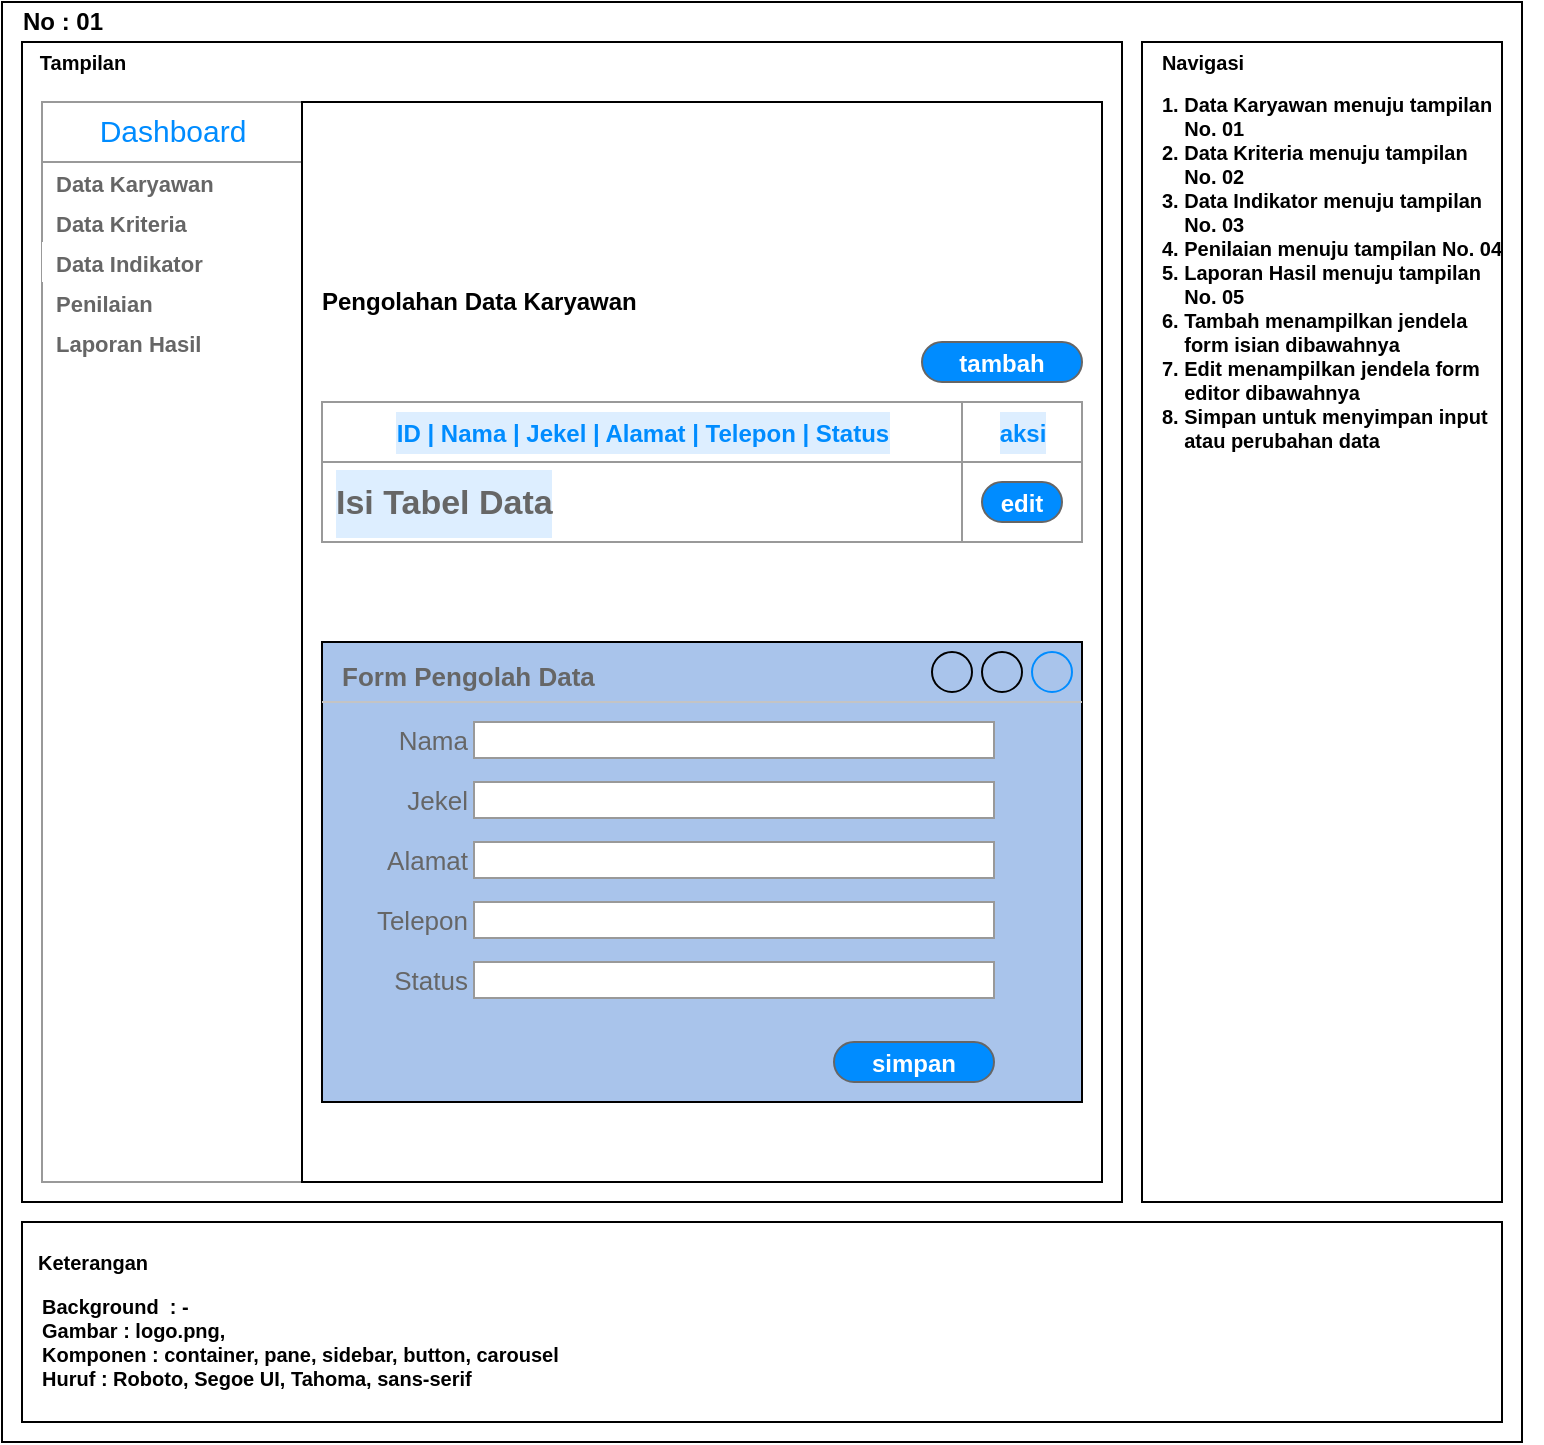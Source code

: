 <mxfile version="13.9.9" type="device" pages="5"><diagram id="WWyH6BB7A2BgtgtY9bRS" name="Halaman-1"><mxGraphModel dx="852" dy="494" grid="1" gridSize="10" guides="1" tooltips="1" connect="1" arrows="1" fold="1" page="1" pageScale="1" pageWidth="827" pageHeight="1169" math="0" shadow="0"><root><mxCell id="0"/><mxCell id="1" parent="0"/><mxCell id="ZCyezdZy4fyiNwbj6Q7X-1" value="" style="rounded=0;whiteSpace=wrap;html=1;" parent="1" vertex="1"><mxGeometry x="40" y="40" width="760" height="720" as="geometry"/></mxCell><mxCell id="ZCyezdZy4fyiNwbj6Q7X-2" value="No : 01" style="text;html=1;resizable=0;autosize=1;align=center;verticalAlign=middle;points=[];fillColor=none;strokeColor=none;rounded=0;fontSize=12;fontStyle=1;spacing=0;" parent="1" vertex="1"><mxGeometry x="40" y="40" width="60" height="20" as="geometry"/></mxCell><mxCell id="ZCyezdZy4fyiNwbj6Q7X-3" value="" style="rounded=0;whiteSpace=wrap;html=1;" parent="1" vertex="1"><mxGeometry x="50" y="60" width="550" height="580" as="geometry"/></mxCell><mxCell id="ZCyezdZy4fyiNwbj6Q7X-4" value="" style="rounded=0;whiteSpace=wrap;html=1;" parent="1" vertex="1"><mxGeometry x="610" y="60" width="180" height="580" as="geometry"/></mxCell><mxCell id="ZCyezdZy4fyiNwbj6Q7X-5" value="" style="rounded=0;whiteSpace=wrap;html=1;" parent="1" vertex="1"><mxGeometry x="50" y="650" width="740" height="100" as="geometry"/></mxCell><mxCell id="ZCyezdZy4fyiNwbj6Q7X-6" value="Tampilan" style="text;html=1;resizable=0;autosize=1;align=center;verticalAlign=middle;points=[];fillColor=none;strokeColor=none;rounded=0;fontSize=10;fontStyle=1;spacing=0;" parent="1" vertex="1"><mxGeometry x="50" y="60" width="60" height="20" as="geometry"/></mxCell><mxCell id="ZCyezdZy4fyiNwbj6Q7X-7" value="Navigasi" style="text;html=1;resizable=0;autosize=1;align=center;verticalAlign=middle;points=[];fillColor=none;strokeColor=none;rounded=0;fontSize=10;fontStyle=1;spacing=0;" parent="1" vertex="1"><mxGeometry x="610" y="60" width="60" height="20" as="geometry"/></mxCell><mxCell id="ZCyezdZy4fyiNwbj6Q7X-8" value="Keterangan" style="text;html=1;resizable=0;autosize=1;align=center;verticalAlign=middle;points=[];fillColor=none;strokeColor=none;rounded=0;fontSize=10;fontStyle=1;spacing=0;" parent="1" vertex="1"><mxGeometry x="50" y="660" width="70" height="20" as="geometry"/></mxCell><mxCell id="ZCyezdZy4fyiNwbj6Q7X-9" value="1. Data Karyawan menuju tampilan&amp;nbsp;&lt;br&gt;&amp;nbsp; &amp;nbsp; No. 01&lt;br&gt;2. Data Kriteria menuju tampilan&amp;nbsp;&lt;br&gt;&amp;nbsp; &amp;nbsp; No. 02&lt;br&gt;3. Data Indikator menuju tampilan&lt;br&gt;&amp;nbsp; &amp;nbsp; No. 03&lt;br&gt;4. Penilaian menuju tampilan No. 04&lt;br&gt;5. Laporan Hasil menuju tampilan&lt;br&gt;&amp;nbsp; &amp;nbsp; No. 05&lt;br&gt;6. Tambah menampilkan jendela&lt;br&gt;&amp;nbsp; &amp;nbsp; form isian dibawahnya&lt;br&gt;7. Edit menampilkan jendela form&lt;br&gt;&amp;nbsp; &amp;nbsp; editor dibawahnya&lt;br&gt;8. Simpan untuk menyimpan input&lt;br&gt;&amp;nbsp; &amp;nbsp; atau perubahan data" style="text;html=1;resizable=0;autosize=1;align=left;verticalAlign=middle;points=[];fillColor=none;strokeColor=none;rounded=0;fontSize=10;fontStyle=1;spacing=0;" parent="1" vertex="1"><mxGeometry x="620" y="80" width="190" height="190" as="geometry"/></mxCell><mxCell id="ZCyezdZy4fyiNwbj6Q7X-10" value="Background&amp;nbsp;&lt;span style=&quot;&quot;&gt;&#9;&lt;/span&gt;&lt;span style=&quot;&quot;&gt;&#9;&lt;/span&gt;: -&lt;br&gt;Gambar&lt;span style=&quot;&quot;&gt;&#9;&lt;/span&gt;&lt;span style=&quot;&quot;&gt;&#9;&lt;/span&gt;&lt;span style=&quot;&quot;&gt;&#9;&lt;/span&gt;: logo.png,&lt;br&gt;Komponen&lt;span style=&quot;&quot;&gt;&#9;&lt;/span&gt;&lt;span style=&quot;&quot;&gt;&#9;&lt;/span&gt;: container, pane, sidebar, button, carousel&lt;br&gt;Huruf&lt;span style=&quot;&quot;&gt;&#9;&lt;/span&gt;&lt;span style=&quot;&quot;&gt;&#9;&lt;/span&gt;&lt;span style=&quot;&quot;&gt;&#9;&lt;/span&gt;: Roboto, Segoe UI, Tahoma, sans-serif" style="text;html=1;resizable=0;autosize=1;align=left;verticalAlign=middle;points=[];fillColor=none;strokeColor=none;rounded=0;fontSize=10;fontStyle=1;spacing=0;" parent="1" vertex="1"><mxGeometry x="60" y="680" width="280" height="60" as="geometry"/></mxCell><mxCell id="ZCyezdZy4fyiNwbj6Q7X-11" value="" style="strokeWidth=1;shadow=0;dashed=0;align=center;html=1;shape=mxgraph.mockup.forms.rrect;rSize=0;strokeColor=#999999;fillColor=#ffffff;fontFamily=Helvetica;fontSize=10;" parent="1" vertex="1"><mxGeometry x="60" y="90" width="130" height="540" as="geometry"/></mxCell><UserObject label="&lt;font style=&quot;font-size: 15px;&quot;&gt;Dashboard&lt;/font&gt;" link="data:page/id,cmrFIBr2d2lJQ6qsvYRL" id="ZCyezdZy4fyiNwbj6Q7X-12"><mxCell style="strokeWidth=1;shadow=0;dashed=0;align=center;html=1;shape=mxgraph.mockup.forms.rrect;rSize=0;strokeColor=#999999;fontColor=#008cff;fontSize=17;fillColor=#ffffff;resizeWidth=1;fontFamily=Helvetica;" parent="ZCyezdZy4fyiNwbj6Q7X-11" vertex="1"><mxGeometry width="130" height="30" relative="1" as="geometry"/></mxCell></UserObject><UserObject label="&lt;font style=&quot;font-size: 11px;&quot;&gt;&lt;b&gt;Data Karyawan&lt;/b&gt;&lt;/font&gt;" link="data:page/id,WWyH6BB7A2BgtgtY9bRS" id="ZCyezdZy4fyiNwbj6Q7X-13"><mxCell style="strokeWidth=1;shadow=0;dashed=0;align=center;html=1;shape=mxgraph.mockup.forms.anchor;fontSize=17;fontColor=#666666;align=left;spacingLeft=5;resizeWidth=1;fontFamily=Helvetica;" parent="ZCyezdZy4fyiNwbj6Q7X-11" vertex="1"><mxGeometry width="130" height="20" relative="1" as="geometry"><mxPoint y="30" as="offset"/></mxGeometry></mxCell></UserObject><UserObject label="&lt;font style=&quot;font-size: 11px;&quot;&gt;&lt;b&gt;Data Kriteria&lt;/b&gt;&lt;/font&gt;" link="data:page/id,Jo51QTcqW_L2sawEaw_u" id="ZCyezdZy4fyiNwbj6Q7X-14"><mxCell style="strokeWidth=1;shadow=0;dashed=0;align=center;html=1;shape=mxgraph.mockup.forms.anchor;fontSize=17;fontColor=#666666;align=left;spacingLeft=5;resizeWidth=1;fontFamily=Helvetica;" parent="ZCyezdZy4fyiNwbj6Q7X-11" vertex="1"><mxGeometry width="130" height="20" relative="1" as="geometry"><mxPoint y="50" as="offset"/></mxGeometry></mxCell></UserObject><UserObject label="&lt;b&gt;&lt;font style=&quot;font-size: 11px;&quot;&gt;Data Indikator&lt;/font&gt;&lt;/b&gt;" link="data:page/id,5yPCfdaXYnzVXDv2_Nru" id="ZCyezdZy4fyiNwbj6Q7X-15"><mxCell style="strokeWidth=1;shadow=0;dashed=0;align=center;html=1;shape=mxgraph.mockup.forms.rrect;rSize=0;fontSize=17;fontColor=#666666;align=left;spacingLeft=5;fillColor=#FFFFFF;strokeColor=none;resizeWidth=1;fontFamily=Helvetica;" parent="ZCyezdZy4fyiNwbj6Q7X-11" vertex="1"><mxGeometry width="130" height="20" relative="1" as="geometry"><mxPoint y="70" as="offset"/></mxGeometry></mxCell></UserObject><UserObject label="&lt;b&gt;&lt;font style=&quot;font-size: 11px;&quot;&gt;Penilaian&lt;/font&gt;&lt;/b&gt;" link="data:page/id,uK61wGzSlg-chLwKPRqW" id="ZCyezdZy4fyiNwbj6Q7X-16"><mxCell style="strokeWidth=1;shadow=0;dashed=0;align=center;html=1;shape=mxgraph.mockup.forms.anchor;fontSize=17;fontColor=#666666;align=left;spacingLeft=5;resizeWidth=1;fontFamily=Helvetica;" parent="ZCyezdZy4fyiNwbj6Q7X-11" vertex="1"><mxGeometry width="130" height="20" relative="1" as="geometry"><mxPoint y="90" as="offset"/></mxGeometry></mxCell></UserObject><UserObject label="&lt;b&gt;&lt;font style=&quot;font-size: 11px;&quot;&gt;Laporan Hasil&lt;/font&gt;&lt;/b&gt;" id="1Z0h9B8uQsOHTzLZEQ_T-1"><mxCell style="strokeWidth=1;shadow=0;dashed=0;align=center;html=1;shape=mxgraph.mockup.forms.anchor;fontSize=17;fontColor=#666666;align=left;spacingLeft=5;resizeWidth=1;fontFamily=Helvetica;" parent="ZCyezdZy4fyiNwbj6Q7X-11" vertex="1"><mxGeometry y="110" width="130" height="20" as="geometry"/></mxCell></UserObject><mxCell id="ZCyezdZy4fyiNwbj6Q7X-17" value="" style="rounded=0;whiteSpace=wrap;html=1;" parent="1" vertex="1"><mxGeometry x="190" y="90" width="400" height="540" as="geometry"/></mxCell><mxCell id="ZCyezdZy4fyiNwbj6Q7X-23" value="&lt;span style=&quot;font-size: 12px;&quot;&gt;Pengolahan Data Karyawan&lt;/span&gt;" style="text;html=1;resizable=0;autosize=1;align=left;verticalAlign=middle;points=[];fillColor=none;strokeColor=none;rounded=0;fontSize=10;fontStyle=1;spacing=0;" parent="1" vertex="1"><mxGeometry x="200" y="180" width="180" height="20" as="geometry"/></mxCell><mxCell id="ZCyezdZy4fyiNwbj6Q7X-30" value="" style="strokeWidth=1;shadow=0;dashed=0;align=center;html=1;shape=mxgraph.mockup.forms.rrect;rSize=0;strokeColor=#999999;fillColor=#ffffff;labelBackgroundColor=#DDEEFF;fillStyle=solid;fontFamily=Helvetica;fontSize=7;" parent="1" vertex="1"><mxGeometry x="200" y="240" width="320" height="70" as="geometry"/></mxCell><mxCell id="ZCyezdZy4fyiNwbj6Q7X-31" value="&lt;font style=&quot;font-size: 12px;&quot;&gt;&lt;b&gt;ID | Nama | Jekel | Alamat | Telepon | Status&lt;/b&gt;&lt;/font&gt;" style="strokeWidth=1;shadow=0;dashed=0;align=center;html=1;shape=mxgraph.mockup.forms.rrect;rSize=0;strokeColor=#999999;fontColor=#008cff;fontSize=17;fillColor=#ffffff;resizeWidth=1;labelBackgroundColor=#DDEEFF;fillStyle=solid;fontFamily=Helvetica;" parent="ZCyezdZy4fyiNwbj6Q7X-30" vertex="1"><mxGeometry width="320" height="30" relative="1" as="geometry"/></mxCell><mxCell id="ZCyezdZy4fyiNwbj6Q7X-32" value="&lt;b style=&quot;line-height: 2;&quot;&gt;Isi Tabel Data&lt;/b&gt;" style="strokeWidth=1;shadow=0;dashed=0;align=center;html=1;shape=mxgraph.mockup.forms.anchor;fontSize=17;fontColor=#666666;align=left;spacingLeft=5;resizeWidth=1;labelBackgroundColor=#DDEEFF;fillStyle=solid;fontFamily=Helvetica;fillColor=#A9C4EB;" parent="ZCyezdZy4fyiNwbj6Q7X-30" vertex="1"><mxGeometry width="320" height="20" relative="1" as="geometry"><mxPoint y="40" as="offset"/></mxGeometry></mxCell><mxCell id="ZCyezdZy4fyiNwbj6Q7X-33" value="" style="strokeWidth=1;shadow=0;dashed=0;align=center;html=1;shape=mxgraph.mockup.forms.anchor;fontSize=17;fontColor=#666666;align=left;spacingLeft=5;resizeWidth=1;labelBackgroundColor=#DDEEFF;fillStyle=solid;fontFamily=Helvetica;fillColor=#A9C4EB;" parent="ZCyezdZy4fyiNwbj6Q7X-30" vertex="1"><mxGeometry width="320" height="20" relative="1" as="geometry"><mxPoint y="50" as="offset"/></mxGeometry></mxCell><mxCell id="ZCyezdZy4fyiNwbj6Q7X-36" value="" style="strokeWidth=1;shadow=0;dashed=0;align=center;html=1;shape=mxgraph.mockup.forms.rrect;rSize=0;strokeColor=#999999;fillColor=#ffffff;labelBackgroundColor=#DDEEFF;fillStyle=solid;fontFamily=Helvetica;fontSize=7;" parent="1" vertex="1"><mxGeometry x="520" y="240" width="60" height="70" as="geometry"/></mxCell><mxCell id="ZCyezdZy4fyiNwbj6Q7X-37" value="&lt;span style=&quot;font-size: 12px;&quot;&gt;&lt;b&gt;aksi&lt;br&gt;&lt;/b&gt;&lt;/span&gt;" style="strokeWidth=1;shadow=0;dashed=0;align=center;html=1;shape=mxgraph.mockup.forms.rrect;rSize=0;strokeColor=#999999;fontColor=#008cff;fontSize=17;fillColor=#ffffff;resizeWidth=1;labelBackgroundColor=#DDEEFF;fillStyle=solid;fontFamily=Helvetica;" parent="ZCyezdZy4fyiNwbj6Q7X-36" vertex="1"><mxGeometry width="60" height="30" relative="1" as="geometry"/></mxCell><mxCell id="ZCyezdZy4fyiNwbj6Q7X-39" value="" style="strokeWidth=1;shadow=0;dashed=0;align=center;html=1;shape=mxgraph.mockup.forms.anchor;fontSize=17;fontColor=#666666;align=left;spacingLeft=5;resizeWidth=1;labelBackgroundColor=#DDEEFF;fillStyle=solid;fontFamily=Helvetica;fillColor=#A9C4EB;" parent="ZCyezdZy4fyiNwbj6Q7X-36" vertex="1"><mxGeometry width="60" height="20" relative="1" as="geometry"><mxPoint y="50" as="offset"/></mxGeometry></mxCell><UserObject label="&lt;font style=&quot;font-size: 12px;&quot;&gt;edit&lt;/font&gt;" id="IHdF1LwOvT_eQkbfCthS-1"><mxCell style="strokeWidth=1;shadow=0;dashed=0;align=center;html=1;shape=mxgraph.mockup.buttons.button;strokeColor=#666666;fontColor=#ffffff;mainText=;buttonStyle=round;fontSize=17;fontStyle=1;fillColor=#008cff;whiteSpace=wrap;points=[];" parent="ZCyezdZy4fyiNwbj6Q7X-36" vertex="1"><mxGeometry x="10" y="40" width="40" height="20" as="geometry"/></mxCell></UserObject><UserObject label="&lt;font style=&quot;font-size: 12px;&quot;&gt;tambah&lt;br&gt;&lt;/font&gt;" id="IHdF1LwOvT_eQkbfCthS-2"><mxCell style="strokeWidth=1;shadow=0;dashed=0;align=center;html=1;shape=mxgraph.mockup.buttons.button;strokeColor=#666666;fontColor=#ffffff;mainText=;buttonStyle=round;fontSize=17;fontStyle=1;fillColor=#008cff;whiteSpace=wrap;points=[];" parent="1" vertex="1"><mxGeometry x="500" y="210" width="80" height="20" as="geometry"/></mxCell></UserObject><mxCell id="IHdF1LwOvT_eQkbfCthS-3" value="&lt;b&gt;&lt;font style=&quot;font-size: 13px;&quot;&gt;Form Pengolah Data&lt;/font&gt;&lt;/b&gt;" style="strokeWidth=1;shadow=0;dashed=0;align=center;html=1;shape=mxgraph.mockup.containers.window;align=left;verticalAlign=top;spacingLeft=8;strokeColor2=#008cff;strokeColor3=#c4c4c4;fontColor=#666666;mainText=;fontSize=17;labelBackgroundColor=none;fillStyle=solid;fontFamily=Helvetica;fillColor=#A9C4EB;" parent="1" vertex="1"><mxGeometry x="200" y="360" width="380" height="230" as="geometry"/></mxCell><mxCell id="IHdF1LwOvT_eQkbfCthS-4" value="Nama" style="strokeWidth=1;shadow=0;dashed=0;align=center;html=1;shape=mxgraph.mockup.forms.anchor;align=right;spacingRight=2;fontColor=#666666;labelBackgroundColor=none;fillStyle=solid;fontFamily=Helvetica;fontSize=13;fillColor=#A9C4EB;" parent="1" vertex="1"><mxGeometry x="226" y="400" width="50" height="18" as="geometry"/></mxCell><mxCell id="IHdF1LwOvT_eQkbfCthS-5" value="" style="strokeWidth=1;shadow=0;dashed=0;align=center;html=1;shape=mxgraph.mockup.forms.rrect;fillColor=#ffffff;rSize=0;fontColor=#666666;align=left;spacingLeft=3;strokeColor=#999999;labelBackgroundColor=none;fillStyle=solid;fontFamily=Helvetica;fontSize=13;" parent="1" vertex="1"><mxGeometry x="276" y="400" width="260" height="18" as="geometry"/></mxCell><mxCell id="IHdF1LwOvT_eQkbfCthS-15" value="Jekel" style="strokeWidth=1;shadow=0;dashed=0;align=center;html=1;shape=mxgraph.mockup.forms.anchor;align=right;spacingRight=2;fontColor=#666666;labelBackgroundColor=none;fillStyle=solid;fontFamily=Helvetica;fontSize=13;fillColor=#A9C4EB;" parent="1" vertex="1"><mxGeometry x="226" y="430" width="50" height="18" as="geometry"/></mxCell><mxCell id="IHdF1LwOvT_eQkbfCthS-16" value="" style="strokeWidth=1;shadow=0;dashed=0;align=center;html=1;shape=mxgraph.mockup.forms.rrect;fillColor=#ffffff;rSize=0;fontColor=#666666;align=left;spacingLeft=3;strokeColor=#999999;labelBackgroundColor=none;fillStyle=solid;fontFamily=Helvetica;fontSize=13;" parent="1" vertex="1"><mxGeometry x="276" y="430" width="260" height="18" as="geometry"/></mxCell><mxCell id="IHdF1LwOvT_eQkbfCthS-18" value="Alamat" style="strokeWidth=1;shadow=0;dashed=0;align=center;html=1;shape=mxgraph.mockup.forms.anchor;align=right;spacingRight=2;fontColor=#666666;labelBackgroundColor=none;fillStyle=solid;fontFamily=Helvetica;fontSize=13;fillColor=#A9C4EB;" parent="1" vertex="1"><mxGeometry x="226" y="460" width="50" height="18" as="geometry"/></mxCell><mxCell id="IHdF1LwOvT_eQkbfCthS-19" value="" style="strokeWidth=1;shadow=0;dashed=0;align=center;html=1;shape=mxgraph.mockup.forms.rrect;fillColor=#ffffff;rSize=0;fontColor=#666666;align=left;spacingLeft=3;strokeColor=#999999;labelBackgroundColor=none;fillStyle=solid;fontFamily=Helvetica;fontSize=13;" parent="1" vertex="1"><mxGeometry x="276" y="460" width="260" height="18" as="geometry"/></mxCell><mxCell id="IHdF1LwOvT_eQkbfCthS-20" value="Telepon" style="strokeWidth=1;shadow=0;dashed=0;align=center;html=1;shape=mxgraph.mockup.forms.anchor;align=right;spacingRight=2;fontColor=#666666;labelBackgroundColor=none;fillStyle=solid;fontFamily=Helvetica;fontSize=13;fillColor=#A9C4EB;" parent="1" vertex="1"><mxGeometry x="226" y="490" width="50" height="18" as="geometry"/></mxCell><mxCell id="IHdF1LwOvT_eQkbfCthS-21" value="" style="strokeWidth=1;shadow=0;dashed=0;align=center;html=1;shape=mxgraph.mockup.forms.rrect;fillColor=#ffffff;rSize=0;fontColor=#666666;align=left;spacingLeft=3;strokeColor=#999999;labelBackgroundColor=none;fillStyle=solid;fontFamily=Helvetica;fontSize=13;" parent="1" vertex="1"><mxGeometry x="276" y="490" width="260" height="18" as="geometry"/></mxCell><mxCell id="IHdF1LwOvT_eQkbfCthS-22" value="Status" style="strokeWidth=1;shadow=0;dashed=0;align=center;html=1;shape=mxgraph.mockup.forms.anchor;align=right;spacingRight=2;fontColor=#666666;labelBackgroundColor=none;fillStyle=solid;fontFamily=Helvetica;fontSize=13;fillColor=#A9C4EB;" parent="1" vertex="1"><mxGeometry x="226" y="520" width="50" height="18" as="geometry"/></mxCell><mxCell id="IHdF1LwOvT_eQkbfCthS-23" value="" style="strokeWidth=1;shadow=0;dashed=0;align=center;html=1;shape=mxgraph.mockup.forms.rrect;fillColor=#ffffff;rSize=0;fontColor=#666666;align=left;spacingLeft=3;strokeColor=#999999;labelBackgroundColor=none;fillStyle=solid;fontFamily=Helvetica;fontSize=13;" parent="1" vertex="1"><mxGeometry x="276" y="520" width="260" height="18" as="geometry"/></mxCell><UserObject label="&lt;font style=&quot;font-size: 12px;&quot;&gt;simpan&lt;br&gt;&lt;/font&gt;" id="IHdF1LwOvT_eQkbfCthS-24"><mxCell style="strokeWidth=1;shadow=0;dashed=0;align=center;html=1;shape=mxgraph.mockup.buttons.button;strokeColor=#666666;fontColor=#ffffff;mainText=;buttonStyle=round;fontSize=17;fontStyle=1;fillColor=#008cff;whiteSpace=wrap;points=[];" parent="1" vertex="1"><mxGeometry x="456" y="560" width="80" height="20" as="geometry"/></mxCell></UserObject></root></mxGraphModel></diagram><diagram id="Jo51QTcqW_L2sawEaw_u" name="Halaman-2"><mxGraphModel dx="852" dy="494" grid="1" gridSize="10" guides="1" tooltips="1" connect="1" arrows="1" fold="1" page="1" pageScale="1" pageWidth="827" pageHeight="1169" math="0" shadow="0"><root><mxCell id="0"/><mxCell id="1" parent="0"/><mxCell id="GWjqXPpbfAvHhIYMahCq-1" value="" style="rounded=0;whiteSpace=wrap;html=1;" parent="1" vertex="1"><mxGeometry x="40" y="40" width="760" height="720" as="geometry"/></mxCell><mxCell id="GWjqXPpbfAvHhIYMahCq-2" value="No : 02" style="text;html=1;resizable=0;autosize=1;align=center;verticalAlign=middle;points=[];fillColor=none;strokeColor=none;rounded=0;fontSize=12;fontStyle=1;spacing=0;" parent="1" vertex="1"><mxGeometry x="40" y="40" width="60" height="20" as="geometry"/></mxCell><mxCell id="GWjqXPpbfAvHhIYMahCq-3" value="" style="rounded=0;whiteSpace=wrap;html=1;" parent="1" vertex="1"><mxGeometry x="50" y="60" width="550" height="580" as="geometry"/></mxCell><mxCell id="GWjqXPpbfAvHhIYMahCq-4" value="" style="rounded=0;whiteSpace=wrap;html=1;" parent="1" vertex="1"><mxGeometry x="610" y="60" width="180" height="580" as="geometry"/></mxCell><mxCell id="GWjqXPpbfAvHhIYMahCq-5" value="" style="rounded=0;whiteSpace=wrap;html=1;" parent="1" vertex="1"><mxGeometry x="50" y="650" width="740" height="100" as="geometry"/></mxCell><mxCell id="GWjqXPpbfAvHhIYMahCq-6" value="Tampilan" style="text;html=1;resizable=0;autosize=1;align=center;verticalAlign=middle;points=[];fillColor=none;strokeColor=none;rounded=0;fontSize=10;fontStyle=1;spacing=0;" parent="1" vertex="1"><mxGeometry x="50" y="60" width="60" height="20" as="geometry"/></mxCell><mxCell id="GWjqXPpbfAvHhIYMahCq-7" value="Navigasi" style="text;html=1;resizable=0;autosize=1;align=center;verticalAlign=middle;points=[];fillColor=none;strokeColor=none;rounded=0;fontSize=10;fontStyle=1;spacing=0;" parent="1" vertex="1"><mxGeometry x="610" y="60" width="60" height="20" as="geometry"/></mxCell><mxCell id="GWjqXPpbfAvHhIYMahCq-8" value="Keterangan" style="text;html=1;resizable=0;autosize=1;align=center;verticalAlign=middle;points=[];fillColor=none;strokeColor=none;rounded=0;fontSize=10;fontStyle=1;spacing=0;" parent="1" vertex="1"><mxGeometry x="50" y="660" width="70" height="20" as="geometry"/></mxCell><mxCell id="GWjqXPpbfAvHhIYMahCq-9" value="1. Data Karyawan menuju tampilan&amp;nbsp;&lt;br&gt;&amp;nbsp; &amp;nbsp; No. 01&lt;br&gt;2. Data Kriteria menuju tampilan&amp;nbsp;&lt;br&gt;&amp;nbsp; &amp;nbsp; No. 02&lt;br&gt;3. Data Indikator menuju tampilan&lt;br&gt;&amp;nbsp; &amp;nbsp; No. 03&lt;br&gt;4. Penilaian menuju tampilan No. 04&lt;br&gt;5. Laporan Hasil menuju tampilan&lt;br&gt;&amp;nbsp; &amp;nbsp; No. 05&lt;br&gt;6. Tambah menampilkan jendela&lt;br&gt;&amp;nbsp; &amp;nbsp; form isian dibawahnya&lt;br&gt;7. Edit menampilkan jendela form&lt;br&gt;&amp;nbsp; &amp;nbsp; editor dibawahnya&lt;br&gt;8. Simpan untuk menyimpan input&lt;br&gt;&amp;nbsp; &amp;nbsp; atau perubahan data" style="text;html=1;resizable=0;autosize=1;align=left;verticalAlign=middle;points=[];fillColor=none;strokeColor=none;rounded=0;fontSize=10;fontStyle=1;spacing=0;" parent="1" vertex="1"><mxGeometry x="620" y="80" width="190" height="190" as="geometry"/></mxCell><mxCell id="GWjqXPpbfAvHhIYMahCq-10" value="Background&amp;nbsp;&lt;span style=&quot;&quot;&gt;&#9;&lt;/span&gt;&lt;span style=&quot;&quot;&gt;&#9;&lt;/span&gt;: -&lt;br&gt;Gambar&lt;span style=&quot;&quot;&gt;&#9;&lt;/span&gt;&lt;span style=&quot;&quot;&gt;&#9;&lt;/span&gt;&lt;span style=&quot;&quot;&gt;&#9;&lt;/span&gt;: logo.png,&lt;br&gt;Komponen&lt;span style=&quot;&quot;&gt;&#9;&lt;/span&gt;&lt;span style=&quot;&quot;&gt;&#9;&lt;/span&gt;: container, pane, sidebar, button, carousel&lt;br&gt;Huruf&lt;span style=&quot;&quot;&gt;&#9;&lt;/span&gt;&lt;span style=&quot;&quot;&gt;&#9;&lt;/span&gt;&lt;span style=&quot;&quot;&gt;&#9;&lt;/span&gt;: Roboto, Segoe UI, Tahoma, sans-serif" style="text;html=1;resizable=0;autosize=1;align=left;verticalAlign=middle;points=[];fillColor=none;strokeColor=none;rounded=0;fontSize=10;fontStyle=1;spacing=0;" parent="1" vertex="1"><mxGeometry x="60" y="680" width="280" height="60" as="geometry"/></mxCell><mxCell id="GWjqXPpbfAvHhIYMahCq-11" value="" style="strokeWidth=1;shadow=0;dashed=0;align=center;html=1;shape=mxgraph.mockup.forms.rrect;rSize=0;strokeColor=#999999;fillColor=#ffffff;fontFamily=Helvetica;fontSize=10;" parent="1" vertex="1"><mxGeometry x="60" y="90" width="130" height="540" as="geometry"/></mxCell><UserObject label="&lt;font style=&quot;font-size: 15px;&quot;&gt;Dashboard&lt;/font&gt;" link="data:page/id,cmrFIBr2d2lJQ6qsvYRL" id="GWjqXPpbfAvHhIYMahCq-12"><mxCell style="strokeWidth=1;shadow=0;dashed=0;align=center;html=1;shape=mxgraph.mockup.forms.rrect;rSize=0;strokeColor=#999999;fontColor=#008cff;fontSize=17;fillColor=#ffffff;resizeWidth=1;fontFamily=Helvetica;" parent="GWjqXPpbfAvHhIYMahCq-11" vertex="1"><mxGeometry width="130" height="30" relative="1" as="geometry"/></mxCell></UserObject><UserObject label="&lt;font style=&quot;font-size: 11px;&quot;&gt;&lt;b&gt;Data Karyawan&lt;/b&gt;&lt;/font&gt;" link="data:page/id,WWyH6BB7A2BgtgtY9bRS" id="GWjqXPpbfAvHhIYMahCq-13"><mxCell style="strokeWidth=1;shadow=0;dashed=0;align=center;html=1;shape=mxgraph.mockup.forms.anchor;fontSize=17;fontColor=#666666;align=left;spacingLeft=5;resizeWidth=1;fontFamily=Helvetica;" parent="GWjqXPpbfAvHhIYMahCq-11" vertex="1"><mxGeometry width="130" height="20" relative="1" as="geometry"><mxPoint y="30" as="offset"/></mxGeometry></mxCell></UserObject><UserObject label="&lt;font style=&quot;font-size: 11px;&quot;&gt;&lt;b&gt;Data Kriteria&lt;/b&gt;&lt;/font&gt;" link="data:page/id,Jo51QTcqW_L2sawEaw_u" id="GWjqXPpbfAvHhIYMahCq-14"><mxCell style="strokeWidth=1;shadow=0;dashed=0;align=center;html=1;shape=mxgraph.mockup.forms.anchor;fontSize=17;fontColor=#666666;align=left;spacingLeft=5;resizeWidth=1;fontFamily=Helvetica;" parent="GWjqXPpbfAvHhIYMahCq-11" vertex="1"><mxGeometry width="130" height="20" relative="1" as="geometry"><mxPoint y="50" as="offset"/></mxGeometry></mxCell></UserObject><UserObject label="&lt;b&gt;&lt;font style=&quot;font-size: 11px;&quot;&gt;Data Indikator&lt;/font&gt;&lt;/b&gt;" link="data:page/id,5yPCfdaXYnzVXDv2_Nru" id="GWjqXPpbfAvHhIYMahCq-15"><mxCell style="strokeWidth=1;shadow=0;dashed=0;align=center;html=1;shape=mxgraph.mockup.forms.rrect;rSize=0;fontSize=17;fontColor=#666666;align=left;spacingLeft=5;fillColor=#FFFFFF;strokeColor=none;resizeWidth=1;fontFamily=Helvetica;" parent="GWjqXPpbfAvHhIYMahCq-11" vertex="1"><mxGeometry width="130" height="20" relative="1" as="geometry"><mxPoint y="70" as="offset"/></mxGeometry></mxCell></UserObject><UserObject label="&lt;b&gt;&lt;font style=&quot;font-size: 11px;&quot;&gt;Penilaian&lt;/font&gt;&lt;/b&gt;" link="data:page/id,uK61wGzSlg-chLwKPRqW" id="GWjqXPpbfAvHhIYMahCq-16"><mxCell style="strokeWidth=1;shadow=0;dashed=0;align=center;html=1;shape=mxgraph.mockup.forms.anchor;fontSize=17;fontColor=#666666;align=left;spacingLeft=5;resizeWidth=1;fontFamily=Helvetica;" parent="GWjqXPpbfAvHhIYMahCq-11" vertex="1"><mxGeometry width="130" height="20" relative="1" as="geometry"><mxPoint y="90" as="offset"/></mxGeometry></mxCell></UserObject><UserObject label="&lt;b&gt;&lt;font style=&quot;font-size: 11px;&quot;&gt;Laporan Hasil&lt;/font&gt;&lt;/b&gt;" id="QM139-Dn1uRmf1svoVDi-3"><mxCell style="strokeWidth=1;shadow=0;dashed=0;align=center;html=1;shape=mxgraph.mockup.forms.anchor;fontSize=17;fontColor=#666666;align=left;spacingLeft=5;resizeWidth=1;fontFamily=Helvetica;" parent="GWjqXPpbfAvHhIYMahCq-11" vertex="1"><mxGeometry y="110" width="130" height="20" as="geometry"/></mxCell></UserObject><mxCell id="GWjqXPpbfAvHhIYMahCq-17" value="" style="rounded=0;whiteSpace=wrap;html=1;" parent="1" vertex="1"><mxGeometry x="190" y="90" width="400" height="540" as="geometry"/></mxCell><mxCell id="GWjqXPpbfAvHhIYMahCq-23" value="&lt;span style=&quot;font-size: 12px;&quot;&gt;Pengolahan Data Kriteria&lt;br&gt;&lt;/span&gt;" style="text;html=1;resizable=0;autosize=1;align=left;verticalAlign=middle;points=[];fillColor=none;strokeColor=none;rounded=0;fontSize=10;fontStyle=1;spacing=0;" parent="1" vertex="1"><mxGeometry x="200" y="180" width="160" height="20" as="geometry"/></mxCell><mxCell id="GWjqXPpbfAvHhIYMahCq-24" value="" style="strokeWidth=1;shadow=0;dashed=0;align=center;html=1;shape=mxgraph.mockup.forms.rrect;rSize=0;strokeColor=#999999;fillColor=#ffffff;labelBackgroundColor=#DDEEFF;fillStyle=solid;fontFamily=Helvetica;fontSize=7;" parent="1" vertex="1"><mxGeometry x="200" y="240" width="320" height="70" as="geometry"/></mxCell><mxCell id="GWjqXPpbfAvHhIYMahCq-25" value="&lt;font style=&quot;font-size: 12px;&quot;&gt;&lt;b&gt;ID | Kriteria | Kategori | Bobot&lt;/b&gt;&lt;/font&gt;" style="strokeWidth=1;shadow=0;dashed=0;align=center;html=1;shape=mxgraph.mockup.forms.rrect;rSize=0;strokeColor=#999999;fontColor=#008cff;fontSize=17;fillColor=#ffffff;resizeWidth=1;labelBackgroundColor=#DDEEFF;fillStyle=solid;fontFamily=Helvetica;" parent="GWjqXPpbfAvHhIYMahCq-24" vertex="1"><mxGeometry width="320" height="30" relative="1" as="geometry"/></mxCell><mxCell id="GWjqXPpbfAvHhIYMahCq-26" value="&lt;b style=&quot;line-height: 2;&quot;&gt;Isi Tabel Data&lt;/b&gt;" style="strokeWidth=1;shadow=0;dashed=0;align=center;html=1;shape=mxgraph.mockup.forms.anchor;fontSize=17;fontColor=#666666;align=left;spacingLeft=5;resizeWidth=1;labelBackgroundColor=#DDEEFF;fillStyle=solid;fontFamily=Helvetica;fillColor=#A9C4EB;" parent="GWjqXPpbfAvHhIYMahCq-24" vertex="1"><mxGeometry width="320" height="20" relative="1" as="geometry"><mxPoint y="40" as="offset"/></mxGeometry></mxCell><mxCell id="GWjqXPpbfAvHhIYMahCq-27" value="" style="strokeWidth=1;shadow=0;dashed=0;align=center;html=1;shape=mxgraph.mockup.forms.anchor;fontSize=17;fontColor=#666666;align=left;spacingLeft=5;resizeWidth=1;labelBackgroundColor=#DDEEFF;fillStyle=solid;fontFamily=Helvetica;fillColor=#A9C4EB;" parent="GWjqXPpbfAvHhIYMahCq-24" vertex="1"><mxGeometry width="320" height="20" relative="1" as="geometry"><mxPoint y="50" as="offset"/></mxGeometry></mxCell><mxCell id="GWjqXPpbfAvHhIYMahCq-28" value="" style="strokeWidth=1;shadow=0;dashed=0;align=center;html=1;shape=mxgraph.mockup.forms.rrect;rSize=0;strokeColor=#999999;fillColor=#ffffff;labelBackgroundColor=#DDEEFF;fillStyle=solid;fontFamily=Helvetica;fontSize=7;" parent="1" vertex="1"><mxGeometry x="520" y="240" width="60" height="70" as="geometry"/></mxCell><mxCell id="GWjqXPpbfAvHhIYMahCq-29" value="&lt;span style=&quot;font-size: 12px;&quot;&gt;&lt;b&gt;aksi&lt;br&gt;&lt;/b&gt;&lt;/span&gt;" style="strokeWidth=1;shadow=0;dashed=0;align=center;html=1;shape=mxgraph.mockup.forms.rrect;rSize=0;strokeColor=#999999;fontColor=#008cff;fontSize=17;fillColor=#ffffff;resizeWidth=1;labelBackgroundColor=#DDEEFF;fillStyle=solid;fontFamily=Helvetica;" parent="GWjqXPpbfAvHhIYMahCq-28" vertex="1"><mxGeometry width="60" height="30" relative="1" as="geometry"/></mxCell><mxCell id="GWjqXPpbfAvHhIYMahCq-30" value="" style="strokeWidth=1;shadow=0;dashed=0;align=center;html=1;shape=mxgraph.mockup.forms.anchor;fontSize=17;fontColor=#666666;align=left;spacingLeft=5;resizeWidth=1;labelBackgroundColor=#DDEEFF;fillStyle=solid;fontFamily=Helvetica;fillColor=#A9C4EB;" parent="GWjqXPpbfAvHhIYMahCq-28" vertex="1"><mxGeometry width="60" height="20" relative="1" as="geometry"><mxPoint y="50" as="offset"/></mxGeometry></mxCell><UserObject label="&lt;font style=&quot;font-size: 12px;&quot;&gt;edit&lt;/font&gt;" id="GWjqXPpbfAvHhIYMahCq-31"><mxCell style="strokeWidth=1;shadow=0;dashed=0;align=center;html=1;shape=mxgraph.mockup.buttons.button;strokeColor=#666666;fontColor=#ffffff;mainText=;buttonStyle=round;fontSize=17;fontStyle=1;fillColor=#008cff;whiteSpace=wrap;points=[];" parent="GWjqXPpbfAvHhIYMahCq-28" vertex="1"><mxGeometry x="10" y="40" width="40" height="20" as="geometry"/></mxCell></UserObject><UserObject label="&lt;font style=&quot;font-size: 12px;&quot;&gt;tambah&lt;br&gt;&lt;/font&gt;" id="GWjqXPpbfAvHhIYMahCq-32"><mxCell style="strokeWidth=1;shadow=0;dashed=0;align=center;html=1;shape=mxgraph.mockup.buttons.button;strokeColor=#666666;fontColor=#ffffff;mainText=;buttonStyle=round;fontSize=17;fontStyle=1;fillColor=#008cff;whiteSpace=wrap;points=[];" parent="1" vertex="1"><mxGeometry x="500" y="210" width="80" height="20" as="geometry"/></mxCell></UserObject><mxCell id="GWjqXPpbfAvHhIYMahCq-33" value="&lt;b&gt;&lt;font style=&quot;font-size: 13px;&quot;&gt;Form Pengolah Data&lt;/font&gt;&lt;/b&gt;" style="strokeWidth=1;shadow=0;dashed=0;align=center;html=1;shape=mxgraph.mockup.containers.window;align=left;verticalAlign=top;spacingLeft=8;strokeColor2=#008cff;strokeColor3=#c4c4c4;fontColor=#666666;mainText=;fontSize=17;labelBackgroundColor=none;fillStyle=solid;fontFamily=Helvetica;fillColor=#A9C4EB;" parent="1" vertex="1"><mxGeometry x="200" y="360" width="380" height="230" as="geometry"/></mxCell><mxCell id="GWjqXPpbfAvHhIYMahCq-34" value="Kriteria" style="strokeWidth=1;shadow=0;dashed=0;align=center;html=1;shape=mxgraph.mockup.forms.anchor;align=right;spacingRight=2;fontColor=#666666;labelBackgroundColor=none;fillStyle=solid;fontFamily=Helvetica;fontSize=13;fillColor=#A9C4EB;" parent="1" vertex="1"><mxGeometry x="226" y="400" width="50" height="18" as="geometry"/></mxCell><mxCell id="GWjqXPpbfAvHhIYMahCq-35" value="" style="strokeWidth=1;shadow=0;dashed=0;align=center;html=1;shape=mxgraph.mockup.forms.rrect;fillColor=#ffffff;rSize=0;fontColor=#666666;align=left;spacingLeft=3;strokeColor=#999999;labelBackgroundColor=none;fillStyle=solid;fontFamily=Helvetica;fontSize=13;" parent="1" vertex="1"><mxGeometry x="276" y="400" width="260" height="18" as="geometry"/></mxCell><mxCell id="GWjqXPpbfAvHhIYMahCq-36" value="Kategori" style="strokeWidth=1;shadow=0;dashed=0;align=center;html=1;shape=mxgraph.mockup.forms.anchor;align=right;spacingRight=2;fontColor=#666666;labelBackgroundColor=none;fillStyle=solid;fontFamily=Helvetica;fontSize=13;fillColor=#A9C4EB;" parent="1" vertex="1"><mxGeometry x="226" y="430" width="50" height="18" as="geometry"/></mxCell><mxCell id="GWjqXPpbfAvHhIYMahCq-37" value="" style="strokeWidth=1;shadow=0;dashed=0;align=center;html=1;shape=mxgraph.mockup.forms.rrect;fillColor=#ffffff;rSize=0;fontColor=#666666;align=left;spacingLeft=3;strokeColor=#999999;labelBackgroundColor=none;fillStyle=solid;fontFamily=Helvetica;fontSize=13;" parent="1" vertex="1"><mxGeometry x="276" y="430" width="260" height="18" as="geometry"/></mxCell><mxCell id="GWjqXPpbfAvHhIYMahCq-38" value="Bobot" style="strokeWidth=1;shadow=0;dashed=0;align=center;html=1;shape=mxgraph.mockup.forms.anchor;align=right;spacingRight=2;fontColor=#666666;labelBackgroundColor=none;fillStyle=solid;fontFamily=Helvetica;fontSize=13;fillColor=#A9C4EB;" parent="1" vertex="1"><mxGeometry x="226" y="460" width="50" height="18" as="geometry"/></mxCell><mxCell id="GWjqXPpbfAvHhIYMahCq-39" value="" style="strokeWidth=1;shadow=0;dashed=0;align=center;html=1;shape=mxgraph.mockup.forms.rrect;fillColor=#ffffff;rSize=0;fontColor=#666666;align=left;spacingLeft=3;strokeColor=#999999;labelBackgroundColor=none;fillStyle=solid;fontFamily=Helvetica;fontSize=13;" parent="1" vertex="1"><mxGeometry x="276" y="460" width="260" height="18" as="geometry"/></mxCell><UserObject label="&lt;font style=&quot;font-size: 12px;&quot;&gt;simpan&lt;br&gt;&lt;/font&gt;" id="GWjqXPpbfAvHhIYMahCq-44"><mxCell style="strokeWidth=1;shadow=0;dashed=0;align=center;html=1;shape=mxgraph.mockup.buttons.button;strokeColor=#666666;fontColor=#ffffff;mainText=;buttonStyle=round;fontSize=17;fontStyle=1;fillColor=#008cff;whiteSpace=wrap;points=[];" parent="1" vertex="1"><mxGeometry x="456" y="560" width="80" height="20" as="geometry"/></mxCell></UserObject></root></mxGraphModel></diagram><diagram id="5yPCfdaXYnzVXDv2_Nru" name="Halaman-3"><mxGraphModel dx="852" dy="494" grid="1" gridSize="10" guides="1" tooltips="1" connect="1" arrows="1" fold="1" page="1" pageScale="1" pageWidth="827" pageHeight="1169" math="0" shadow="0"><root><mxCell id="0"/><mxCell id="1" parent="0"/><mxCell id="dzJ_a2fHyZkjc75Qk3R2-41" value="" style="rounded=0;whiteSpace=wrap;html=1;" parent="1" vertex="1"><mxGeometry x="50" y="50" width="760" height="720" as="geometry"/></mxCell><mxCell id="dzJ_a2fHyZkjc75Qk3R2-42" value="No : 03" style="text;html=1;resizable=0;autosize=1;align=center;verticalAlign=middle;points=[];fillColor=none;strokeColor=none;rounded=0;fontSize=12;fontStyle=1;spacing=0;" parent="1" vertex="1"><mxGeometry x="50" y="50" width="60" height="20" as="geometry"/></mxCell><mxCell id="dzJ_a2fHyZkjc75Qk3R2-43" value="" style="rounded=0;whiteSpace=wrap;html=1;" parent="1" vertex="1"><mxGeometry x="60" y="70" width="550" height="580" as="geometry"/></mxCell><mxCell id="dzJ_a2fHyZkjc75Qk3R2-44" value="" style="rounded=0;whiteSpace=wrap;html=1;" parent="1" vertex="1"><mxGeometry x="620" y="70" width="180" height="580" as="geometry"/></mxCell><mxCell id="dzJ_a2fHyZkjc75Qk3R2-45" value="" style="rounded=0;whiteSpace=wrap;html=1;" parent="1" vertex="1"><mxGeometry x="60" y="660" width="740" height="100" as="geometry"/></mxCell><mxCell id="dzJ_a2fHyZkjc75Qk3R2-46" value="Tampilan" style="text;html=1;resizable=0;autosize=1;align=center;verticalAlign=middle;points=[];fillColor=none;strokeColor=none;rounded=0;fontSize=10;fontStyle=1;spacing=0;" parent="1" vertex="1"><mxGeometry x="60" y="70" width="60" height="20" as="geometry"/></mxCell><mxCell id="dzJ_a2fHyZkjc75Qk3R2-47" value="Navigasi" style="text;html=1;resizable=0;autosize=1;align=center;verticalAlign=middle;points=[];fillColor=none;strokeColor=none;rounded=0;fontSize=10;fontStyle=1;spacing=0;" parent="1" vertex="1"><mxGeometry x="620" y="70" width="60" height="20" as="geometry"/></mxCell><mxCell id="dzJ_a2fHyZkjc75Qk3R2-48" value="Keterangan" style="text;html=1;resizable=0;autosize=1;align=center;verticalAlign=middle;points=[];fillColor=none;strokeColor=none;rounded=0;fontSize=10;fontStyle=1;spacing=0;" parent="1" vertex="1"><mxGeometry x="60" y="670" width="70" height="20" as="geometry"/></mxCell><mxCell id="dzJ_a2fHyZkjc75Qk3R2-49" value="1. Data Karyawan menuju tampilan&amp;nbsp;&lt;br&gt;&amp;nbsp; &amp;nbsp; No. 01&lt;br&gt;2. Data Kriteria menuju tampilan&amp;nbsp;&lt;br&gt;&amp;nbsp; &amp;nbsp; No. 02&lt;br&gt;3. Data Indikator menuju tampilan&lt;br&gt;&amp;nbsp; &amp;nbsp; No. 03&lt;br&gt;4. Penilaian menuju tampilan No. 04&lt;br&gt;5. Laporan Hasil menuju tampilan&lt;br&gt;&amp;nbsp; &amp;nbsp; No. 05&lt;br&gt;6. Tambah menampilkan jendela&lt;br&gt;&amp;nbsp; &amp;nbsp; form isian dibawahnya&lt;br&gt;7. Edit menampilkan jendela form&lt;br&gt;&amp;nbsp; &amp;nbsp; editor dibawahnya&lt;br&gt;8. Simpan untuk menyimpan input&lt;br&gt;&amp;nbsp; &amp;nbsp; atau perubahan data" style="text;html=1;resizable=0;autosize=1;align=left;verticalAlign=middle;points=[];fillColor=none;strokeColor=none;rounded=0;fontSize=10;fontStyle=1;spacing=0;" parent="1" vertex="1"><mxGeometry x="630" y="90" width="190" height="190" as="geometry"/></mxCell><mxCell id="dzJ_a2fHyZkjc75Qk3R2-50" value="Background&amp;nbsp;&lt;span style=&quot;&quot;&gt;&#9;&lt;/span&gt;&lt;span style=&quot;&quot;&gt;&#9;&lt;/span&gt;: -&lt;br&gt;Gambar&lt;span style=&quot;&quot;&gt;&#9;&lt;/span&gt;&lt;span style=&quot;&quot;&gt;&#9;&lt;/span&gt;&lt;span style=&quot;&quot;&gt;&#9;&lt;/span&gt;: logo.png,&lt;br&gt;Komponen&lt;span style=&quot;&quot;&gt;&#9;&lt;/span&gt;&lt;span style=&quot;&quot;&gt;&#9;&lt;/span&gt;: container, pane, sidebar, button, carousel&lt;br&gt;Huruf&lt;span style=&quot;&quot;&gt;&#9;&lt;/span&gt;&lt;span style=&quot;&quot;&gt;&#9;&lt;/span&gt;&lt;span style=&quot;&quot;&gt;&#9;&lt;/span&gt;: Roboto, Segoe UI, Tahoma, sans-serif" style="text;html=1;resizable=0;autosize=1;align=left;verticalAlign=middle;points=[];fillColor=none;strokeColor=none;rounded=0;fontSize=10;fontStyle=1;spacing=0;" parent="1" vertex="1"><mxGeometry x="70" y="690" width="280" height="60" as="geometry"/></mxCell><mxCell id="dzJ_a2fHyZkjc75Qk3R2-51" value="" style="strokeWidth=1;shadow=0;dashed=0;align=center;html=1;shape=mxgraph.mockup.forms.rrect;rSize=0;strokeColor=#999999;fillColor=#ffffff;fontFamily=Helvetica;fontSize=10;" parent="1" vertex="1"><mxGeometry x="70" y="100" width="130" height="540" as="geometry"/></mxCell><UserObject label="&lt;font style=&quot;font-size: 15px;&quot;&gt;Dashboard&lt;/font&gt;" link="data:page/id,cmrFIBr2d2lJQ6qsvYRL" id="dzJ_a2fHyZkjc75Qk3R2-52"><mxCell style="strokeWidth=1;shadow=0;dashed=0;align=center;html=1;shape=mxgraph.mockup.forms.rrect;rSize=0;strokeColor=#999999;fontColor=#008cff;fontSize=17;fillColor=#ffffff;resizeWidth=1;fontFamily=Helvetica;" parent="dzJ_a2fHyZkjc75Qk3R2-51" vertex="1"><mxGeometry width="130" height="30" relative="1" as="geometry"/></mxCell></UserObject><UserObject label="&lt;font style=&quot;font-size: 11px;&quot;&gt;&lt;b&gt;Data Karyawan&lt;/b&gt;&lt;/font&gt;" link="data:page/id,WWyH6BB7A2BgtgtY9bRS" id="dzJ_a2fHyZkjc75Qk3R2-53"><mxCell style="strokeWidth=1;shadow=0;dashed=0;align=center;html=1;shape=mxgraph.mockup.forms.anchor;fontSize=17;fontColor=#666666;align=left;spacingLeft=5;resizeWidth=1;fontFamily=Helvetica;" parent="dzJ_a2fHyZkjc75Qk3R2-51" vertex="1"><mxGeometry width="130" height="20" relative="1" as="geometry"><mxPoint y="30" as="offset"/></mxGeometry></mxCell></UserObject><UserObject label="&lt;font style=&quot;font-size: 11px;&quot;&gt;&lt;b&gt;Data Kriteria&lt;/b&gt;&lt;/font&gt;" link="data:page/id,Jo51QTcqW_L2sawEaw_u" id="dzJ_a2fHyZkjc75Qk3R2-54"><mxCell style="strokeWidth=1;shadow=0;dashed=0;align=center;html=1;shape=mxgraph.mockup.forms.anchor;fontSize=17;fontColor=#666666;align=left;spacingLeft=5;resizeWidth=1;fontFamily=Helvetica;" parent="dzJ_a2fHyZkjc75Qk3R2-51" vertex="1"><mxGeometry width="130" height="20" relative="1" as="geometry"><mxPoint y="50" as="offset"/></mxGeometry></mxCell></UserObject><UserObject label="&lt;b&gt;&lt;font style=&quot;font-size: 11px;&quot;&gt;Data Indikator&lt;/font&gt;&lt;/b&gt;" link="data:page/id,5yPCfdaXYnzVXDv2_Nru" id="dzJ_a2fHyZkjc75Qk3R2-55"><mxCell style="strokeWidth=1;shadow=0;dashed=0;align=center;html=1;shape=mxgraph.mockup.forms.rrect;rSize=0;fontSize=17;fontColor=#666666;align=left;spacingLeft=5;fillColor=#FFFFFF;strokeColor=none;resizeWidth=1;fontFamily=Helvetica;" parent="dzJ_a2fHyZkjc75Qk3R2-51" vertex="1"><mxGeometry width="130" height="20" relative="1" as="geometry"><mxPoint y="70" as="offset"/></mxGeometry></mxCell></UserObject><UserObject label="&lt;b&gt;&lt;font style=&quot;font-size: 11px;&quot;&gt;Penilaian&lt;/font&gt;&lt;/b&gt;" link="data:page/id,uK61wGzSlg-chLwKPRqW" id="dzJ_a2fHyZkjc75Qk3R2-56"><mxCell style="strokeWidth=1;shadow=0;dashed=0;align=center;html=1;shape=mxgraph.mockup.forms.anchor;fontSize=17;fontColor=#666666;align=left;spacingLeft=5;resizeWidth=1;fontFamily=Helvetica;" parent="dzJ_a2fHyZkjc75Qk3R2-51" vertex="1"><mxGeometry width="130" height="20" relative="1" as="geometry"><mxPoint y="90" as="offset"/></mxGeometry></mxCell></UserObject><UserObject label="&lt;b&gt;&lt;font style=&quot;font-size: 11px;&quot;&gt;Laporan Hasil&lt;/font&gt;&lt;/b&gt;" id="kzDAfbVCet374LerK3If-1"><mxCell style="strokeWidth=1;shadow=0;dashed=0;align=center;html=1;shape=mxgraph.mockup.forms.anchor;fontSize=17;fontColor=#666666;align=left;spacingLeft=5;resizeWidth=1;fontFamily=Helvetica;" parent="dzJ_a2fHyZkjc75Qk3R2-51" vertex="1"><mxGeometry y="110" width="130" height="20" as="geometry"/></mxCell></UserObject><mxCell id="dzJ_a2fHyZkjc75Qk3R2-57" value="" style="rounded=0;whiteSpace=wrap;html=1;" parent="1" vertex="1"><mxGeometry x="200" y="100" width="400" height="540" as="geometry"/></mxCell><mxCell id="dzJ_a2fHyZkjc75Qk3R2-63" value="&lt;span style=&quot;font-size: 12px;&quot;&gt;Pengolahan Data Indikator&lt;br&gt;&lt;/span&gt;" style="text;html=1;resizable=0;autosize=1;align=left;verticalAlign=middle;points=[];fillColor=none;strokeColor=none;rounded=0;fontSize=10;fontStyle=1;spacing=0;" parent="1" vertex="1"><mxGeometry x="210" y="190" width="170" height="20" as="geometry"/></mxCell><mxCell id="dzJ_a2fHyZkjc75Qk3R2-64" value="" style="strokeWidth=1;shadow=0;dashed=0;align=center;html=1;shape=mxgraph.mockup.forms.rrect;rSize=0;strokeColor=#999999;fillColor=#ffffff;labelBackgroundColor=#DDEEFF;fillStyle=solid;fontFamily=Helvetica;fontSize=7;" parent="1" vertex="1"><mxGeometry x="210" y="250" width="320" height="70" as="geometry"/></mxCell><mxCell id="dzJ_a2fHyZkjc75Qk3R2-65" value="&lt;font style=&quot;font-size: 12px;&quot;&gt;&lt;b&gt;ID | Indikator | Nilai | Kriteria&lt;/b&gt;&lt;/font&gt;" style="strokeWidth=1;shadow=0;dashed=0;align=center;html=1;shape=mxgraph.mockup.forms.rrect;rSize=0;strokeColor=#999999;fontColor=#008cff;fontSize=17;fillColor=#ffffff;resizeWidth=1;labelBackgroundColor=#DDEEFF;fillStyle=solid;fontFamily=Helvetica;" parent="dzJ_a2fHyZkjc75Qk3R2-64" vertex="1"><mxGeometry width="320" height="30" relative="1" as="geometry"/></mxCell><mxCell id="dzJ_a2fHyZkjc75Qk3R2-66" value="&lt;b style=&quot;line-height: 2;&quot;&gt;Isi Tabel Data&lt;/b&gt;" style="strokeWidth=1;shadow=0;dashed=0;align=center;html=1;shape=mxgraph.mockup.forms.anchor;fontSize=17;fontColor=#666666;align=left;spacingLeft=5;resizeWidth=1;labelBackgroundColor=#DDEEFF;fillStyle=solid;fontFamily=Helvetica;fillColor=#A9C4EB;" parent="dzJ_a2fHyZkjc75Qk3R2-64" vertex="1"><mxGeometry width="320" height="20" relative="1" as="geometry"><mxPoint y="40" as="offset"/></mxGeometry></mxCell><mxCell id="dzJ_a2fHyZkjc75Qk3R2-67" value="" style="strokeWidth=1;shadow=0;dashed=0;align=center;html=1;shape=mxgraph.mockup.forms.anchor;fontSize=17;fontColor=#666666;align=left;spacingLeft=5;resizeWidth=1;labelBackgroundColor=#DDEEFF;fillStyle=solid;fontFamily=Helvetica;fillColor=#A9C4EB;" parent="dzJ_a2fHyZkjc75Qk3R2-64" vertex="1"><mxGeometry width="320" height="20" relative="1" as="geometry"><mxPoint y="50" as="offset"/></mxGeometry></mxCell><mxCell id="dzJ_a2fHyZkjc75Qk3R2-68" value="" style="strokeWidth=1;shadow=0;dashed=0;align=center;html=1;shape=mxgraph.mockup.forms.rrect;rSize=0;strokeColor=#999999;fillColor=#ffffff;labelBackgroundColor=#DDEEFF;fillStyle=solid;fontFamily=Helvetica;fontSize=7;" parent="1" vertex="1"><mxGeometry x="530" y="250" width="60" height="70" as="geometry"/></mxCell><mxCell id="dzJ_a2fHyZkjc75Qk3R2-69" value="&lt;span style=&quot;font-size: 12px;&quot;&gt;&lt;b&gt;aksi&lt;br&gt;&lt;/b&gt;&lt;/span&gt;" style="strokeWidth=1;shadow=0;dashed=0;align=center;html=1;shape=mxgraph.mockup.forms.rrect;rSize=0;strokeColor=#999999;fontColor=#008cff;fontSize=17;fillColor=#ffffff;resizeWidth=1;labelBackgroundColor=#DDEEFF;fillStyle=solid;fontFamily=Helvetica;" parent="dzJ_a2fHyZkjc75Qk3R2-68" vertex="1"><mxGeometry width="60" height="30" relative="1" as="geometry"/></mxCell><mxCell id="dzJ_a2fHyZkjc75Qk3R2-70" value="" style="strokeWidth=1;shadow=0;dashed=0;align=center;html=1;shape=mxgraph.mockup.forms.anchor;fontSize=17;fontColor=#666666;align=left;spacingLeft=5;resizeWidth=1;labelBackgroundColor=#DDEEFF;fillStyle=solid;fontFamily=Helvetica;fillColor=#A9C4EB;" parent="dzJ_a2fHyZkjc75Qk3R2-68" vertex="1"><mxGeometry width="60" height="20" relative="1" as="geometry"><mxPoint y="50" as="offset"/></mxGeometry></mxCell><UserObject label="&lt;font style=&quot;font-size: 12px;&quot;&gt;edit&lt;/font&gt;" id="dzJ_a2fHyZkjc75Qk3R2-71"><mxCell style="strokeWidth=1;shadow=0;dashed=0;align=center;html=1;shape=mxgraph.mockup.buttons.button;strokeColor=#666666;fontColor=#ffffff;mainText=;buttonStyle=round;fontSize=17;fontStyle=1;fillColor=#008cff;whiteSpace=wrap;points=[];" parent="dzJ_a2fHyZkjc75Qk3R2-68" vertex="1"><mxGeometry x="10" y="40" width="40" height="20" as="geometry"/></mxCell></UserObject><UserObject label="&lt;font style=&quot;font-size: 12px;&quot;&gt;tambah&lt;br&gt;&lt;/font&gt;" id="dzJ_a2fHyZkjc75Qk3R2-72"><mxCell style="strokeWidth=1;shadow=0;dashed=0;align=center;html=1;shape=mxgraph.mockup.buttons.button;strokeColor=#666666;fontColor=#ffffff;mainText=;buttonStyle=round;fontSize=17;fontStyle=1;fillColor=#008cff;whiteSpace=wrap;points=[];" parent="1" vertex="1"><mxGeometry x="510" y="220" width="80" height="20" as="geometry"/></mxCell></UserObject><mxCell id="dzJ_a2fHyZkjc75Qk3R2-73" value="&lt;b&gt;&lt;font style=&quot;font-size: 13px;&quot;&gt;Form Pengolah Data&lt;/font&gt;&lt;/b&gt;" style="strokeWidth=1;shadow=0;dashed=0;align=center;html=1;shape=mxgraph.mockup.containers.window;align=left;verticalAlign=top;spacingLeft=8;strokeColor2=#008cff;strokeColor3=#c4c4c4;fontColor=#666666;mainText=;fontSize=17;labelBackgroundColor=none;fillStyle=solid;fontFamily=Helvetica;fillColor=#A9C4EB;" parent="1" vertex="1"><mxGeometry x="210" y="370" width="380" height="230" as="geometry"/></mxCell><mxCell id="dzJ_a2fHyZkjc75Qk3R2-74" value="Indikator" style="strokeWidth=1;shadow=0;dashed=0;align=center;html=1;shape=mxgraph.mockup.forms.anchor;align=right;spacingRight=2;fontColor=#666666;labelBackgroundColor=none;fillStyle=solid;fontFamily=Helvetica;fontSize=13;fillColor=#A9C4EB;" parent="1" vertex="1"><mxGeometry x="236" y="410" width="50" height="18" as="geometry"/></mxCell><mxCell id="dzJ_a2fHyZkjc75Qk3R2-75" value="" style="strokeWidth=1;shadow=0;dashed=0;align=center;html=1;shape=mxgraph.mockup.forms.rrect;fillColor=#ffffff;rSize=0;fontColor=#666666;align=left;spacingLeft=3;strokeColor=#999999;labelBackgroundColor=none;fillStyle=solid;fontFamily=Helvetica;fontSize=13;" parent="1" vertex="1"><mxGeometry x="286" y="410" width="260" height="18" as="geometry"/></mxCell><mxCell id="dzJ_a2fHyZkjc75Qk3R2-76" value="Nilai" style="strokeWidth=1;shadow=0;dashed=0;align=center;html=1;shape=mxgraph.mockup.forms.anchor;align=right;spacingRight=2;fontColor=#666666;labelBackgroundColor=none;fillStyle=solid;fontFamily=Helvetica;fontSize=13;fillColor=#A9C4EB;" parent="1" vertex="1"><mxGeometry x="236" y="440" width="50" height="18" as="geometry"/></mxCell><mxCell id="dzJ_a2fHyZkjc75Qk3R2-77" value="" style="strokeWidth=1;shadow=0;dashed=0;align=center;html=1;shape=mxgraph.mockup.forms.rrect;fillColor=#ffffff;rSize=0;fontColor=#666666;align=left;spacingLeft=3;strokeColor=#999999;labelBackgroundColor=none;fillStyle=solid;fontFamily=Helvetica;fontSize=13;" parent="1" vertex="1"><mxGeometry x="286" y="440" width="260" height="18" as="geometry"/></mxCell><mxCell id="dzJ_a2fHyZkjc75Qk3R2-78" value="Kriteria" style="strokeWidth=1;shadow=0;dashed=0;align=center;html=1;shape=mxgraph.mockup.forms.anchor;align=right;spacingRight=2;fontColor=#666666;labelBackgroundColor=none;fillStyle=solid;fontFamily=Helvetica;fontSize=13;fillColor=#A9C4EB;" parent="1" vertex="1"><mxGeometry x="236" y="470" width="50" height="18" as="geometry"/></mxCell><mxCell id="dzJ_a2fHyZkjc75Qk3R2-79" value="" style="strokeWidth=1;shadow=0;dashed=0;align=center;html=1;shape=mxgraph.mockup.forms.rrect;fillColor=#ffffff;rSize=0;fontColor=#666666;align=left;spacingLeft=3;strokeColor=#999999;labelBackgroundColor=none;fillStyle=solid;fontFamily=Helvetica;fontSize=13;" parent="1" vertex="1"><mxGeometry x="286" y="470" width="260" height="18" as="geometry"/></mxCell><UserObject label="&lt;font style=&quot;font-size: 12px;&quot;&gt;simpan&lt;br&gt;&lt;/font&gt;" id="dzJ_a2fHyZkjc75Qk3R2-80"><mxCell style="strokeWidth=1;shadow=0;dashed=0;align=center;html=1;shape=mxgraph.mockup.buttons.button;strokeColor=#666666;fontColor=#ffffff;mainText=;buttonStyle=round;fontSize=17;fontStyle=1;fillColor=#008cff;whiteSpace=wrap;points=[];" parent="1" vertex="1"><mxGeometry x="466" y="570" width="80" height="20" as="geometry"/></mxCell></UserObject></root></mxGraphModel></diagram><diagram id="uK61wGzSlg-chLwKPRqW" name="Halaman-4"><mxGraphModel dx="852" dy="494" grid="1" gridSize="10" guides="1" tooltips="1" connect="1" arrows="1" fold="1" page="1" pageScale="1" pageWidth="827" pageHeight="1169" math="0" shadow="0"><root><mxCell id="0"/><mxCell id="1" parent="0"/><mxCell id="3vWCCi9uSRw5SNL33dFg-1" value="" style="rounded=0;whiteSpace=wrap;html=1;" parent="1" vertex="1"><mxGeometry x="40" y="40" width="760" height="720" as="geometry"/></mxCell><mxCell id="3vWCCi9uSRw5SNL33dFg-2" value="No : 04" style="text;html=1;resizable=0;autosize=1;align=center;verticalAlign=middle;points=[];fillColor=none;strokeColor=none;rounded=0;fontSize=12;fontStyle=1;spacing=0;" parent="1" vertex="1"><mxGeometry x="40" y="40" width="60" height="20" as="geometry"/></mxCell><mxCell id="3vWCCi9uSRw5SNL33dFg-3" value="" style="rounded=0;whiteSpace=wrap;html=1;" parent="1" vertex="1"><mxGeometry x="50" y="60" width="550" height="580" as="geometry"/></mxCell><mxCell id="3vWCCi9uSRw5SNL33dFg-4" value="" style="rounded=0;whiteSpace=wrap;html=1;" parent="1" vertex="1"><mxGeometry x="610" y="60" width="180" height="580" as="geometry"/></mxCell><mxCell id="3vWCCi9uSRw5SNL33dFg-5" value="" style="rounded=0;whiteSpace=wrap;html=1;" parent="1" vertex="1"><mxGeometry x="50" y="650" width="740" height="100" as="geometry"/></mxCell><mxCell id="3vWCCi9uSRw5SNL33dFg-6" value="Tampilan" style="text;html=1;resizable=0;autosize=1;align=center;verticalAlign=middle;points=[];fillColor=none;strokeColor=none;rounded=0;fontSize=10;fontStyle=1;spacing=0;" parent="1" vertex="1"><mxGeometry x="50" y="60" width="60" height="20" as="geometry"/></mxCell><mxCell id="3vWCCi9uSRw5SNL33dFg-7" value="Navigasi" style="text;html=1;resizable=0;autosize=1;align=center;verticalAlign=middle;points=[];fillColor=none;strokeColor=none;rounded=0;fontSize=10;fontStyle=1;spacing=0;" parent="1" vertex="1"><mxGeometry x="610" y="60" width="60" height="20" as="geometry"/></mxCell><mxCell id="3vWCCi9uSRw5SNL33dFg-8" value="Keterangan" style="text;html=1;resizable=0;autosize=1;align=center;verticalAlign=middle;points=[];fillColor=none;strokeColor=none;rounded=0;fontSize=10;fontStyle=1;spacing=0;" parent="1" vertex="1"><mxGeometry x="50" y="660" width="70" height="20" as="geometry"/></mxCell><mxCell id="3vWCCi9uSRw5SNL33dFg-9" value="1. Data Karyawan menuju tampilan&amp;nbsp;&lt;br&gt;&amp;nbsp; &amp;nbsp; No. 01&lt;br&gt;2. Data Kriteria menuju tampilan&amp;nbsp;&lt;br&gt;&amp;nbsp; &amp;nbsp; No. 02&lt;br&gt;3. Data Indikator menuju tampilan&lt;br&gt;&amp;nbsp; &amp;nbsp; No. 03&lt;br&gt;4. Penilaian menuju tampilan No. 04&lt;br&gt;5. Laporan Hasil menuju tampilan&lt;br&gt;&amp;nbsp; &amp;nbsp; No. 05&lt;br&gt;6. Proses untuk memproses analisa" style="text;html=1;resizable=0;autosize=1;align=left;verticalAlign=middle;points=[];fillColor=none;strokeColor=none;rounded=0;fontSize=10;fontStyle=1;spacing=0;" parent="1" vertex="1"><mxGeometry x="620" y="80" width="190" height="130" as="geometry"/></mxCell><mxCell id="3vWCCi9uSRw5SNL33dFg-10" value="Background&amp;nbsp;&lt;span style=&quot;&quot;&gt;&#9;&lt;/span&gt;&lt;span style=&quot;&quot;&gt;&#9;&lt;/span&gt;: -&lt;br&gt;Gambar&lt;span style=&quot;&quot;&gt;&#9;&lt;/span&gt;&lt;span style=&quot;&quot;&gt;&#9;&lt;/span&gt;&lt;span style=&quot;&quot;&gt;&#9;&lt;/span&gt;: logo.png,&lt;br&gt;Komponen&lt;span style=&quot;&quot;&gt;&#9;&lt;/span&gt;&lt;span style=&quot;&quot;&gt;&#9;&lt;/span&gt;: container, pane, sidebar, button, carousel&lt;br&gt;Huruf&lt;span style=&quot;&quot;&gt;&#9;&lt;/span&gt;&lt;span style=&quot;&quot;&gt;&#9;&lt;/span&gt;&lt;span style=&quot;&quot;&gt;&#9;&lt;/span&gt;: Roboto, Segoe UI, Tahoma, sans-serif" style="text;html=1;resizable=0;autosize=1;align=left;verticalAlign=middle;points=[];fillColor=none;strokeColor=none;rounded=0;fontSize=10;fontStyle=1;spacing=0;" parent="1" vertex="1"><mxGeometry x="60" y="680" width="280" height="60" as="geometry"/></mxCell><mxCell id="3vWCCi9uSRw5SNL33dFg-11" value="" style="strokeWidth=1;shadow=0;dashed=0;align=center;html=1;shape=mxgraph.mockup.forms.rrect;rSize=0;strokeColor=#999999;fillColor=#ffffff;fontFamily=Helvetica;fontSize=10;" parent="1" vertex="1"><mxGeometry x="60" y="90" width="130" height="540" as="geometry"/></mxCell><UserObject label="&lt;font style=&quot;font-size: 15px;&quot;&gt;Dashboard&lt;/font&gt;" link="data:page/id,cmrFIBr2d2lJQ6qsvYRL" id="3vWCCi9uSRw5SNL33dFg-12"><mxCell style="strokeWidth=1;shadow=0;dashed=0;align=center;html=1;shape=mxgraph.mockup.forms.rrect;rSize=0;strokeColor=#999999;fontColor=#008cff;fontSize=17;fillColor=#ffffff;resizeWidth=1;fontFamily=Helvetica;" parent="3vWCCi9uSRw5SNL33dFg-11" vertex="1"><mxGeometry width="130" height="30" relative="1" as="geometry"/></mxCell></UserObject><UserObject label="&lt;font style=&quot;font-size: 11px;&quot;&gt;&lt;b&gt;Data Karyawan&lt;/b&gt;&lt;/font&gt;" link="data:page/id,WWyH6BB7A2BgtgtY9bRS" id="3vWCCi9uSRw5SNL33dFg-13"><mxCell style="strokeWidth=1;shadow=0;dashed=0;align=center;html=1;shape=mxgraph.mockup.forms.anchor;fontSize=17;fontColor=#666666;align=left;spacingLeft=5;resizeWidth=1;fontFamily=Helvetica;" parent="3vWCCi9uSRw5SNL33dFg-11" vertex="1"><mxGeometry width="130" height="20" relative="1" as="geometry"><mxPoint y="30" as="offset"/></mxGeometry></mxCell></UserObject><UserObject label="&lt;font style=&quot;font-size: 11px;&quot;&gt;&lt;b&gt;Data Kriteria&lt;/b&gt;&lt;/font&gt;" link="data:page/id,Jo51QTcqW_L2sawEaw_u" id="3vWCCi9uSRw5SNL33dFg-14"><mxCell style="strokeWidth=1;shadow=0;dashed=0;align=center;html=1;shape=mxgraph.mockup.forms.anchor;fontSize=17;fontColor=#666666;align=left;spacingLeft=5;resizeWidth=1;fontFamily=Helvetica;" parent="3vWCCi9uSRw5SNL33dFg-11" vertex="1"><mxGeometry width="130" height="20" relative="1" as="geometry"><mxPoint y="50" as="offset"/></mxGeometry></mxCell></UserObject><UserObject label="&lt;b&gt;&lt;font style=&quot;font-size: 11px;&quot;&gt;Data Indikator&lt;/font&gt;&lt;/b&gt;" link="data:page/id,5yPCfdaXYnzVXDv2_Nru" id="3vWCCi9uSRw5SNL33dFg-15"><mxCell style="strokeWidth=1;shadow=0;dashed=0;align=center;html=1;shape=mxgraph.mockup.forms.rrect;rSize=0;fontSize=17;fontColor=#666666;align=left;spacingLeft=5;fillColor=#FFFFFF;strokeColor=none;resizeWidth=1;fontFamily=Helvetica;" parent="3vWCCi9uSRw5SNL33dFg-11" vertex="1"><mxGeometry width="130" height="20" relative="1" as="geometry"><mxPoint y="70" as="offset"/></mxGeometry></mxCell></UserObject><UserObject label="&lt;b&gt;&lt;font style=&quot;font-size: 11px;&quot;&gt;Penilaian&lt;/font&gt;&lt;/b&gt;" link="data:page/id,uK61wGzSlg-chLwKPRqW" id="3vWCCi9uSRw5SNL33dFg-16"><mxCell style="strokeWidth=1;shadow=0;dashed=0;align=center;html=1;shape=mxgraph.mockup.forms.anchor;fontSize=17;fontColor=#666666;align=left;spacingLeft=5;resizeWidth=1;fontFamily=Helvetica;" parent="3vWCCi9uSRw5SNL33dFg-11" vertex="1"><mxGeometry width="130" height="20" relative="1" as="geometry"><mxPoint y="90" as="offset"/></mxGeometry></mxCell></UserObject><UserObject label="&lt;b&gt;&lt;font style=&quot;font-size: 11px;&quot;&gt;Laporan Hasil&lt;/font&gt;&lt;/b&gt;" id="zuIVgwTuiElmn8BUnQQ6-1"><mxCell style="strokeWidth=1;shadow=0;dashed=0;align=center;html=1;shape=mxgraph.mockup.forms.anchor;fontSize=17;fontColor=#666666;align=left;spacingLeft=5;resizeWidth=1;fontFamily=Helvetica;" parent="3vWCCi9uSRw5SNL33dFg-11" vertex="1"><mxGeometry y="110" width="130" height="20" as="geometry"/></mxCell></UserObject><mxCell id="3vWCCi9uSRw5SNL33dFg-17" value="" style="rounded=0;whiteSpace=wrap;html=1;" parent="1" vertex="1"><mxGeometry x="190" y="90" width="400" height="540" as="geometry"/></mxCell><mxCell id="3vWCCi9uSRw5SNL33dFg-23" value="&lt;span style=&quot;font-size: 12px;&quot;&gt;Penilaian Alternatif&lt;/span&gt;" style="text;html=1;resizable=0;autosize=1;align=left;verticalAlign=middle;points=[];fillColor=none;strokeColor=none;rounded=0;fontSize=10;fontStyle=1;spacing=0;" parent="1" vertex="1"><mxGeometry x="200" y="180" width="130" height="20" as="geometry"/></mxCell><mxCell id="3vWCCi9uSRw5SNL33dFg-24" value="" style="strokeWidth=1;shadow=0;dashed=0;align=center;html=1;shape=mxgraph.mockup.forms.rrect;rSize=0;strokeColor=#999999;fillColor=#ffffff;labelBackgroundColor=#DDEEFF;fillStyle=solid;fontFamily=Helvetica;fontSize=7;" parent="1" vertex="1"><mxGeometry x="200" y="240" width="380" height="70" as="geometry"/></mxCell><mxCell id="3vWCCi9uSRw5SNL33dFg-25" value="&lt;font style=&quot;font-size: 12px;&quot;&gt;&lt;b&gt;ID | Nama | Jekel | Alamat | Telepon | Nilai&lt;/b&gt;&lt;/font&gt;" style="strokeWidth=1;shadow=0;dashed=0;align=center;html=1;shape=mxgraph.mockup.forms.rrect;rSize=0;strokeColor=#999999;fontColor=#008cff;fontSize=17;fillColor=#ffffff;resizeWidth=1;labelBackgroundColor=#DDEEFF;fillStyle=solid;fontFamily=Helvetica;" parent="3vWCCi9uSRw5SNL33dFg-24" vertex="1"><mxGeometry width="380" height="30" relative="1" as="geometry"/></mxCell><mxCell id="3vWCCi9uSRw5SNL33dFg-26" value="&lt;b style=&quot;line-height: 2;&quot;&gt;Isi Tabel Data&lt;/b&gt;" style="strokeWidth=1;shadow=0;dashed=0;align=center;html=1;shape=mxgraph.mockup.forms.anchor;fontSize=17;fontColor=#666666;align=left;spacingLeft=5;resizeWidth=1;labelBackgroundColor=#DDEEFF;fillStyle=solid;fontFamily=Helvetica;fillColor=#A9C4EB;" parent="3vWCCi9uSRw5SNL33dFg-24" vertex="1"><mxGeometry width="380" height="20" relative="1" as="geometry"><mxPoint y="40" as="offset"/></mxGeometry></mxCell><mxCell id="3vWCCi9uSRw5SNL33dFg-27" value="" style="strokeWidth=1;shadow=0;dashed=0;align=center;html=1;shape=mxgraph.mockup.forms.anchor;fontSize=17;fontColor=#666666;align=left;spacingLeft=5;resizeWidth=1;labelBackgroundColor=#DDEEFF;fillStyle=solid;fontFamily=Helvetica;fillColor=#A9C4EB;" parent="3vWCCi9uSRw5SNL33dFg-24" vertex="1"><mxGeometry width="380" height="20" relative="1" as="geometry"><mxPoint y="50" as="offset"/></mxGeometry></mxCell><mxCell id="3vWCCi9uSRw5SNL33dFg-33" value="&lt;b&gt;&lt;font style=&quot;font-size: 13px;&quot;&gt;Form Pengolah Data&lt;/font&gt;&lt;/b&gt;" style="strokeWidth=1;shadow=0;dashed=0;align=center;html=1;shape=mxgraph.mockup.containers.window;align=left;verticalAlign=top;spacingLeft=8;strokeColor2=#008cff;strokeColor3=#c4c4c4;fontColor=#666666;mainText=;fontSize=17;labelBackgroundColor=none;fillStyle=solid;fontFamily=Helvetica;fillColor=#A9C4EB;" parent="1" vertex="1"><mxGeometry x="200" y="360" width="380" height="230" as="geometry"/></mxCell><mxCell id="3vWCCi9uSRw5SNL33dFg-34" value="Kriteria" style="strokeWidth=1;shadow=0;dashed=0;align=center;html=1;shape=mxgraph.mockup.forms.anchor;align=right;spacingRight=2;fontColor=#666666;labelBackgroundColor=none;fillStyle=solid;fontFamily=Helvetica;fontSize=13;fillColor=#A9C4EB;" parent="1" vertex="1"><mxGeometry x="226" y="400" width="50" height="18" as="geometry"/></mxCell><mxCell id="3vWCCi9uSRw5SNL33dFg-35" value="" style="strokeWidth=1;shadow=0;dashed=0;align=center;html=1;shape=mxgraph.mockup.forms.rrect;fillColor=#ffffff;rSize=0;fontColor=#666666;align=left;spacingLeft=3;strokeColor=#999999;labelBackgroundColor=none;fillStyle=solid;fontFamily=Helvetica;fontSize=13;" parent="1" vertex="1"><mxGeometry x="276" y="400" width="260" height="18" as="geometry"/></mxCell><mxCell id="3vWCCi9uSRw5SNL33dFg-36" value="Indikator" style="strokeWidth=1;shadow=0;dashed=0;align=center;html=1;shape=mxgraph.mockup.forms.anchor;align=right;spacingRight=2;fontColor=#666666;labelBackgroundColor=none;fillStyle=solid;fontFamily=Helvetica;fontSize=13;fillColor=#A9C4EB;" parent="1" vertex="1"><mxGeometry x="226" y="430" width="50" height="18" as="geometry"/></mxCell><mxCell id="3vWCCi9uSRw5SNL33dFg-37" value="" style="strokeWidth=1;shadow=0;dashed=0;align=center;html=1;shape=mxgraph.mockup.forms.rrect;fillColor=#ffffff;rSize=0;fontColor=#666666;align=left;spacingLeft=3;strokeColor=#999999;labelBackgroundColor=none;fillStyle=solid;fontFamily=Helvetica;fontSize=13;" parent="1" vertex="1"><mxGeometry x="276" y="430" width="260" height="18" as="geometry"/></mxCell><mxCell id="3vWCCi9uSRw5SNL33dFg-38" value="Nilai" style="strokeWidth=1;shadow=0;dashed=0;align=center;html=1;shape=mxgraph.mockup.forms.anchor;align=right;spacingRight=2;fontColor=#666666;labelBackgroundColor=none;fillStyle=solid;fontFamily=Helvetica;fontSize=13;fillColor=#A9C4EB;" parent="1" vertex="1"><mxGeometry x="226" y="460" width="50" height="18" as="geometry"/></mxCell><mxCell id="3vWCCi9uSRw5SNL33dFg-39" value="" style="strokeWidth=1;shadow=0;dashed=0;align=center;html=1;shape=mxgraph.mockup.forms.rrect;fillColor=#ffffff;rSize=0;fontColor=#666666;align=left;spacingLeft=3;strokeColor=#999999;labelBackgroundColor=none;fillStyle=solid;fontFamily=Helvetica;fontSize=13;" parent="1" vertex="1"><mxGeometry x="276" y="460" width="260" height="18" as="geometry"/></mxCell><UserObject label="&lt;font style=&quot;font-size: 12px;&quot;&gt;simpan&lt;br&gt;&lt;/font&gt;" id="3vWCCi9uSRw5SNL33dFg-44"><mxCell style="strokeWidth=1;shadow=0;dashed=0;align=center;html=1;shape=mxgraph.mockup.buttons.button;strokeColor=#666666;fontColor=#ffffff;mainText=;buttonStyle=round;fontSize=17;fontStyle=1;fillColor=#008cff;whiteSpace=wrap;points=[];" parent="1" vertex="1"><mxGeometry x="456" y="560" width="80" height="20" as="geometry"/></mxCell></UserObject><UserObject label="&lt;font style=&quot;font-size: 12px;&quot;&gt;proses&lt;br&gt;&lt;/font&gt;" id="gNlJAg4yK3ddPDw9DeEa-1"><mxCell style="strokeWidth=1;shadow=0;dashed=0;align=center;html=1;shape=mxgraph.mockup.buttons.button;strokeColor=#666666;fontColor=#ffffff;mainText=;buttonStyle=round;fontSize=17;fontStyle=1;fillColor=#008cff;whiteSpace=wrap;points=[];" parent="1" vertex="1"><mxGeometry x="500" y="210" width="80" height="20" as="geometry"/></mxCell></UserObject><mxCell id="zuIVgwTuiElmn8BUnQQ6-2" value="Pilih Periode" style="strokeWidth=1;shadow=0;dashed=0;align=center;html=1;shape=mxgraph.mockup.forms.comboBox;strokeColor=#999999;fillColor=#ddeeff;align=left;fillColor2=#aaddff;mainText=;fontColor=#666666;fontSize=12;spacingLeft=3;" parent="1" vertex="1"><mxGeometry x="200" y="210" width="290" height="20" as="geometry"/></mxCell></root></mxGraphModel></diagram><diagram id="Y5p5ojTrwonwF-uKFREQ" name="Halaman-5"><mxGraphModel dx="852" dy="494" grid="1" gridSize="10" guides="1" tooltips="1" connect="1" arrows="1" fold="1" page="1" pageScale="1" pageWidth="827" pageHeight="1169" math="0" shadow="0"><root><mxCell id="0"/><mxCell id="1" parent="0"/><mxCell id="3czDwFqPM2RicctwJoji-1" value="" style="rounded=0;whiteSpace=wrap;html=1;" parent="1" vertex="1"><mxGeometry x="40" y="40" width="760" height="720" as="geometry"/></mxCell><mxCell id="3czDwFqPM2RicctwJoji-2" value="No : 05" style="text;html=1;resizable=0;autosize=1;align=center;verticalAlign=middle;points=[];fillColor=none;strokeColor=none;rounded=0;fontSize=12;fontStyle=1;spacing=0;" parent="1" vertex="1"><mxGeometry x="40" y="40" width="60" height="20" as="geometry"/></mxCell><mxCell id="3czDwFqPM2RicctwJoji-3" value="" style="rounded=0;whiteSpace=wrap;html=1;" parent="1" vertex="1"><mxGeometry x="50" y="60" width="550" height="580" as="geometry"/></mxCell><mxCell id="3czDwFqPM2RicctwJoji-4" value="" style="rounded=0;whiteSpace=wrap;html=1;" parent="1" vertex="1"><mxGeometry x="610" y="60" width="180" height="580" as="geometry"/></mxCell><mxCell id="3czDwFqPM2RicctwJoji-5" value="" style="rounded=0;whiteSpace=wrap;html=1;" parent="1" vertex="1"><mxGeometry x="50" y="650" width="740" height="100" as="geometry"/></mxCell><mxCell id="3czDwFqPM2RicctwJoji-6" value="Tampilan" style="text;html=1;resizable=0;autosize=1;align=center;verticalAlign=middle;points=[];fillColor=none;strokeColor=none;rounded=0;fontSize=10;fontStyle=1;spacing=0;" parent="1" vertex="1"><mxGeometry x="50" y="60" width="60" height="20" as="geometry"/></mxCell><mxCell id="3czDwFqPM2RicctwJoji-7" value="Navigasi" style="text;html=1;resizable=0;autosize=1;align=center;verticalAlign=middle;points=[];fillColor=none;strokeColor=none;rounded=0;fontSize=10;fontStyle=1;spacing=0;" parent="1" vertex="1"><mxGeometry x="610" y="60" width="60" height="20" as="geometry"/></mxCell><mxCell id="3czDwFqPM2RicctwJoji-8" value="Keterangan" style="text;html=1;resizable=0;autosize=1;align=center;verticalAlign=middle;points=[];fillColor=none;strokeColor=none;rounded=0;fontSize=10;fontStyle=1;spacing=0;" parent="1" vertex="1"><mxGeometry x="50" y="660" width="70" height="20" as="geometry"/></mxCell><mxCell id="3czDwFqPM2RicctwJoji-9" value="1. Data Karyawan menuju tampilan&amp;nbsp;&lt;br&gt;&amp;nbsp; &amp;nbsp; No. 01&lt;br&gt;2. Data Kriteria menuju tampilan&amp;nbsp;&lt;br&gt;&amp;nbsp; &amp;nbsp; No. 02&lt;br&gt;3. Data Indikator menuju tampilan&lt;br&gt;&amp;nbsp; &amp;nbsp; No. 03&lt;br&gt;4. Penilaian menuju tampilan No. 04&lt;br&gt;5. Laporan Hasil menuju tampilan&lt;br&gt;&amp;nbsp; &amp;nbsp; No. 05&lt;br&gt;6. Cetak untuk menampilkan hasil&lt;br&gt;&amp;nbsp; &amp;nbsp; laporan data" style="text;html=1;resizable=0;autosize=1;align=left;verticalAlign=middle;points=[];fillColor=none;strokeColor=none;rounded=0;fontSize=10;fontStyle=1;spacing=0;" parent="1" vertex="1"><mxGeometry x="620" y="80" width="190" height="140" as="geometry"/></mxCell><mxCell id="3czDwFqPM2RicctwJoji-10" value="Background&amp;nbsp;&lt;span style=&quot;&quot;&gt;&#9;&lt;/span&gt;&lt;span style=&quot;&quot;&gt;&#9;&lt;/span&gt;: -&lt;br&gt;Gambar&lt;span style=&quot;&quot;&gt;&#9;&lt;/span&gt;&lt;span style=&quot;&quot;&gt;&#9;&lt;/span&gt;&lt;span style=&quot;&quot;&gt;&#9;&lt;/span&gt;: logo.png,&lt;br&gt;Komponen&lt;span style=&quot;&quot;&gt;&#9;&lt;/span&gt;&lt;span style=&quot;&quot;&gt;&#9;&lt;/span&gt;: container, pane, sidebar, button, carousel&lt;br&gt;Huruf&lt;span style=&quot;&quot;&gt;&#9;&lt;/span&gt;&lt;span style=&quot;&quot;&gt;&#9;&lt;/span&gt;&lt;span style=&quot;&quot;&gt;&#9;&lt;/span&gt;: Roboto, Segoe UI, Tahoma, sans-serif" style="text;html=1;resizable=0;autosize=1;align=left;verticalAlign=middle;points=[];fillColor=none;strokeColor=none;rounded=0;fontSize=10;fontStyle=1;spacing=0;" parent="1" vertex="1"><mxGeometry x="60" y="680" width="280" height="60" as="geometry"/></mxCell><mxCell id="3czDwFqPM2RicctwJoji-11" value="" style="strokeWidth=1;shadow=0;dashed=0;align=center;html=1;shape=mxgraph.mockup.forms.rrect;rSize=0;strokeColor=#999999;fillColor=#ffffff;fontFamily=Helvetica;fontSize=10;" parent="1" vertex="1"><mxGeometry x="60" y="90" width="130" height="540" as="geometry"/></mxCell><UserObject label="&lt;font style=&quot;font-size: 15px;&quot;&gt;Dashboard&lt;/font&gt;" id="3czDwFqPM2RicctwJoji-12"><mxCell style="strokeWidth=1;shadow=0;dashed=0;align=center;html=1;shape=mxgraph.mockup.forms.rrect;rSize=0;strokeColor=#999999;fontColor=#008cff;fontSize=17;fillColor=#ffffff;resizeWidth=1;fontFamily=Helvetica;" parent="3czDwFqPM2RicctwJoji-11" vertex="1"><mxGeometry width="130" height="30" relative="1" as="geometry"/></mxCell></UserObject><UserObject label="&lt;font style=&quot;font-size: 11px;&quot;&gt;&lt;b&gt;Data Karyawan&lt;/b&gt;&lt;/font&gt;" id="3czDwFqPM2RicctwJoji-13"><mxCell style="strokeWidth=1;shadow=0;dashed=0;align=center;html=1;shape=mxgraph.mockup.forms.anchor;fontSize=17;fontColor=#666666;align=left;spacingLeft=5;resizeWidth=1;fontFamily=Helvetica;" parent="3czDwFqPM2RicctwJoji-11" vertex="1"><mxGeometry width="130" height="20" relative="1" as="geometry"><mxPoint y="30" as="offset"/></mxGeometry></mxCell></UserObject><UserObject label="&lt;font style=&quot;font-size: 11px;&quot;&gt;&lt;b&gt;Data Kriteria&lt;/b&gt;&lt;/font&gt;" id="3czDwFqPM2RicctwJoji-14"><mxCell style="strokeWidth=1;shadow=0;dashed=0;align=center;html=1;shape=mxgraph.mockup.forms.anchor;fontSize=17;fontColor=#666666;align=left;spacingLeft=5;resizeWidth=1;fontFamily=Helvetica;" parent="3czDwFqPM2RicctwJoji-11" vertex="1"><mxGeometry width="130" height="20" relative="1" as="geometry"><mxPoint y="50" as="offset"/></mxGeometry></mxCell></UserObject><UserObject label="&lt;b&gt;&lt;font style=&quot;font-size: 11px;&quot;&gt;Data Indikator&lt;/font&gt;&lt;/b&gt;" id="3czDwFqPM2RicctwJoji-15"><mxCell style="strokeWidth=1;shadow=0;dashed=0;align=center;html=1;shape=mxgraph.mockup.forms.rrect;rSize=0;fontSize=17;fontColor=#666666;align=left;spacingLeft=5;fillColor=#FFFFFF;strokeColor=none;resizeWidth=1;fontFamily=Helvetica;" parent="3czDwFqPM2RicctwJoji-11" vertex="1"><mxGeometry width="130" height="20" relative="1" as="geometry"><mxPoint y="70" as="offset"/></mxGeometry></mxCell></UserObject><UserObject label="&lt;b&gt;&lt;font style=&quot;font-size: 11px;&quot;&gt;Penilaian&lt;/font&gt;&lt;/b&gt;" id="3czDwFqPM2RicctwJoji-16"><mxCell style="strokeWidth=1;shadow=0;dashed=0;align=center;html=1;shape=mxgraph.mockup.forms.anchor;fontSize=17;fontColor=#666666;align=left;spacingLeft=5;resizeWidth=1;fontFamily=Helvetica;" parent="3czDwFqPM2RicctwJoji-11" vertex="1"><mxGeometry width="130" height="20" relative="1" as="geometry"><mxPoint y="90" as="offset"/></mxGeometry></mxCell></UserObject><UserObject label="&lt;b&gt;&lt;font style=&quot;font-size: 11px;&quot;&gt;Laporan Hasil&lt;/font&gt;&lt;/b&gt;" id="3czDwFqPM2RicctwJoji-17"><mxCell style="strokeWidth=1;shadow=0;dashed=0;align=center;html=1;shape=mxgraph.mockup.forms.anchor;fontSize=17;fontColor=#666666;align=left;spacingLeft=5;resizeWidth=1;fontFamily=Helvetica;" parent="3czDwFqPM2RicctwJoji-11" vertex="1"><mxGeometry y="110" width="130" height="20" as="geometry"/></mxCell></UserObject><mxCell id="3czDwFqPM2RicctwJoji-18" value="" style="rounded=0;whiteSpace=wrap;html=1;" parent="1" vertex="1"><mxGeometry x="190" y="90" width="400" height="540" as="geometry"/></mxCell><mxCell id="3czDwFqPM2RicctwJoji-19" value="&lt;span style=&quot;font-size: 12px;&quot;&gt;Hasil Penilaian&lt;/span&gt;" style="text;html=1;resizable=0;autosize=1;align=left;verticalAlign=middle;points=[];fillColor=none;strokeColor=none;rounded=0;fontSize=10;fontStyle=1;spacing=0;" parent="1" vertex="1"><mxGeometry x="200" y="180" width="100" height="20" as="geometry"/></mxCell><mxCell id="3czDwFqPM2RicctwJoji-20" value="" style="strokeWidth=1;shadow=0;dashed=0;align=center;html=1;shape=mxgraph.mockup.forms.rrect;rSize=0;strokeColor=#999999;fillColor=#ffffff;labelBackgroundColor=#DDEEFF;fillStyle=solid;fontFamily=Helvetica;fontSize=7;" parent="1" vertex="1"><mxGeometry x="200" y="240" width="380" height="70" as="geometry"/></mxCell><mxCell id="3czDwFqPM2RicctwJoji-21" value="&lt;font style=&quot;font-size: 12px;&quot;&gt;&lt;b&gt;ID | Nama | Jekel | Alamat | Telepon | Nilai&lt;/b&gt;&lt;/font&gt;" style="strokeWidth=1;shadow=0;dashed=0;align=center;html=1;shape=mxgraph.mockup.forms.rrect;rSize=0;strokeColor=#999999;fontColor=#008cff;fontSize=17;fillColor=#ffffff;resizeWidth=1;labelBackgroundColor=#DDEEFF;fillStyle=solid;fontFamily=Helvetica;" parent="3czDwFqPM2RicctwJoji-20" vertex="1"><mxGeometry width="380" height="30" relative="1" as="geometry"/></mxCell><mxCell id="3czDwFqPM2RicctwJoji-22" value="&lt;b style=&quot;line-height: 2;&quot;&gt;Isi Tabel Data&lt;/b&gt;" style="strokeWidth=1;shadow=0;dashed=0;align=center;html=1;shape=mxgraph.mockup.forms.anchor;fontSize=17;fontColor=#666666;align=left;spacingLeft=5;resizeWidth=1;labelBackgroundColor=#DDEEFF;fillStyle=solid;fontFamily=Helvetica;fillColor=#A9C4EB;" parent="3czDwFqPM2RicctwJoji-20" vertex="1"><mxGeometry width="380" height="20" relative="1" as="geometry"><mxPoint y="40" as="offset"/></mxGeometry></mxCell><mxCell id="3czDwFqPM2RicctwJoji-23" value="" style="strokeWidth=1;shadow=0;dashed=0;align=center;html=1;shape=mxgraph.mockup.forms.anchor;fontSize=17;fontColor=#666666;align=left;spacingLeft=5;resizeWidth=1;labelBackgroundColor=#DDEEFF;fillStyle=solid;fontFamily=Helvetica;fillColor=#A9C4EB;" parent="3czDwFqPM2RicctwJoji-20" vertex="1"><mxGeometry width="380" height="20" relative="1" as="geometry"><mxPoint y="50" as="offset"/></mxGeometry></mxCell><UserObject label="&lt;font style=&quot;font-size: 12px;&quot;&gt;cetak&lt;br&gt;&lt;/font&gt;" id="3czDwFqPM2RicctwJoji-32"><mxCell style="strokeWidth=1;shadow=0;dashed=0;align=center;html=1;shape=mxgraph.mockup.buttons.button;strokeColor=#666666;fontColor=#ffffff;mainText=;buttonStyle=round;fontSize=17;fontStyle=1;fillColor=#008cff;whiteSpace=wrap;points=[];" parent="1" vertex="1"><mxGeometry x="500" y="210" width="80" height="20" as="geometry"/></mxCell></UserObject><mxCell id="3czDwFqPM2RicctwJoji-33" value="Pilih Periode" style="strokeWidth=1;shadow=0;dashed=0;align=center;html=1;shape=mxgraph.mockup.forms.comboBox;strokeColor=#999999;fillColor=#ddeeff;align=left;fillColor2=#aaddff;mainText=;fontColor=#666666;fontSize=12;spacingLeft=3;" parent="1" vertex="1"><mxGeometry x="200" y="210" width="290" height="20" as="geometry"/></mxCell></root></mxGraphModel></diagram></mxfile>